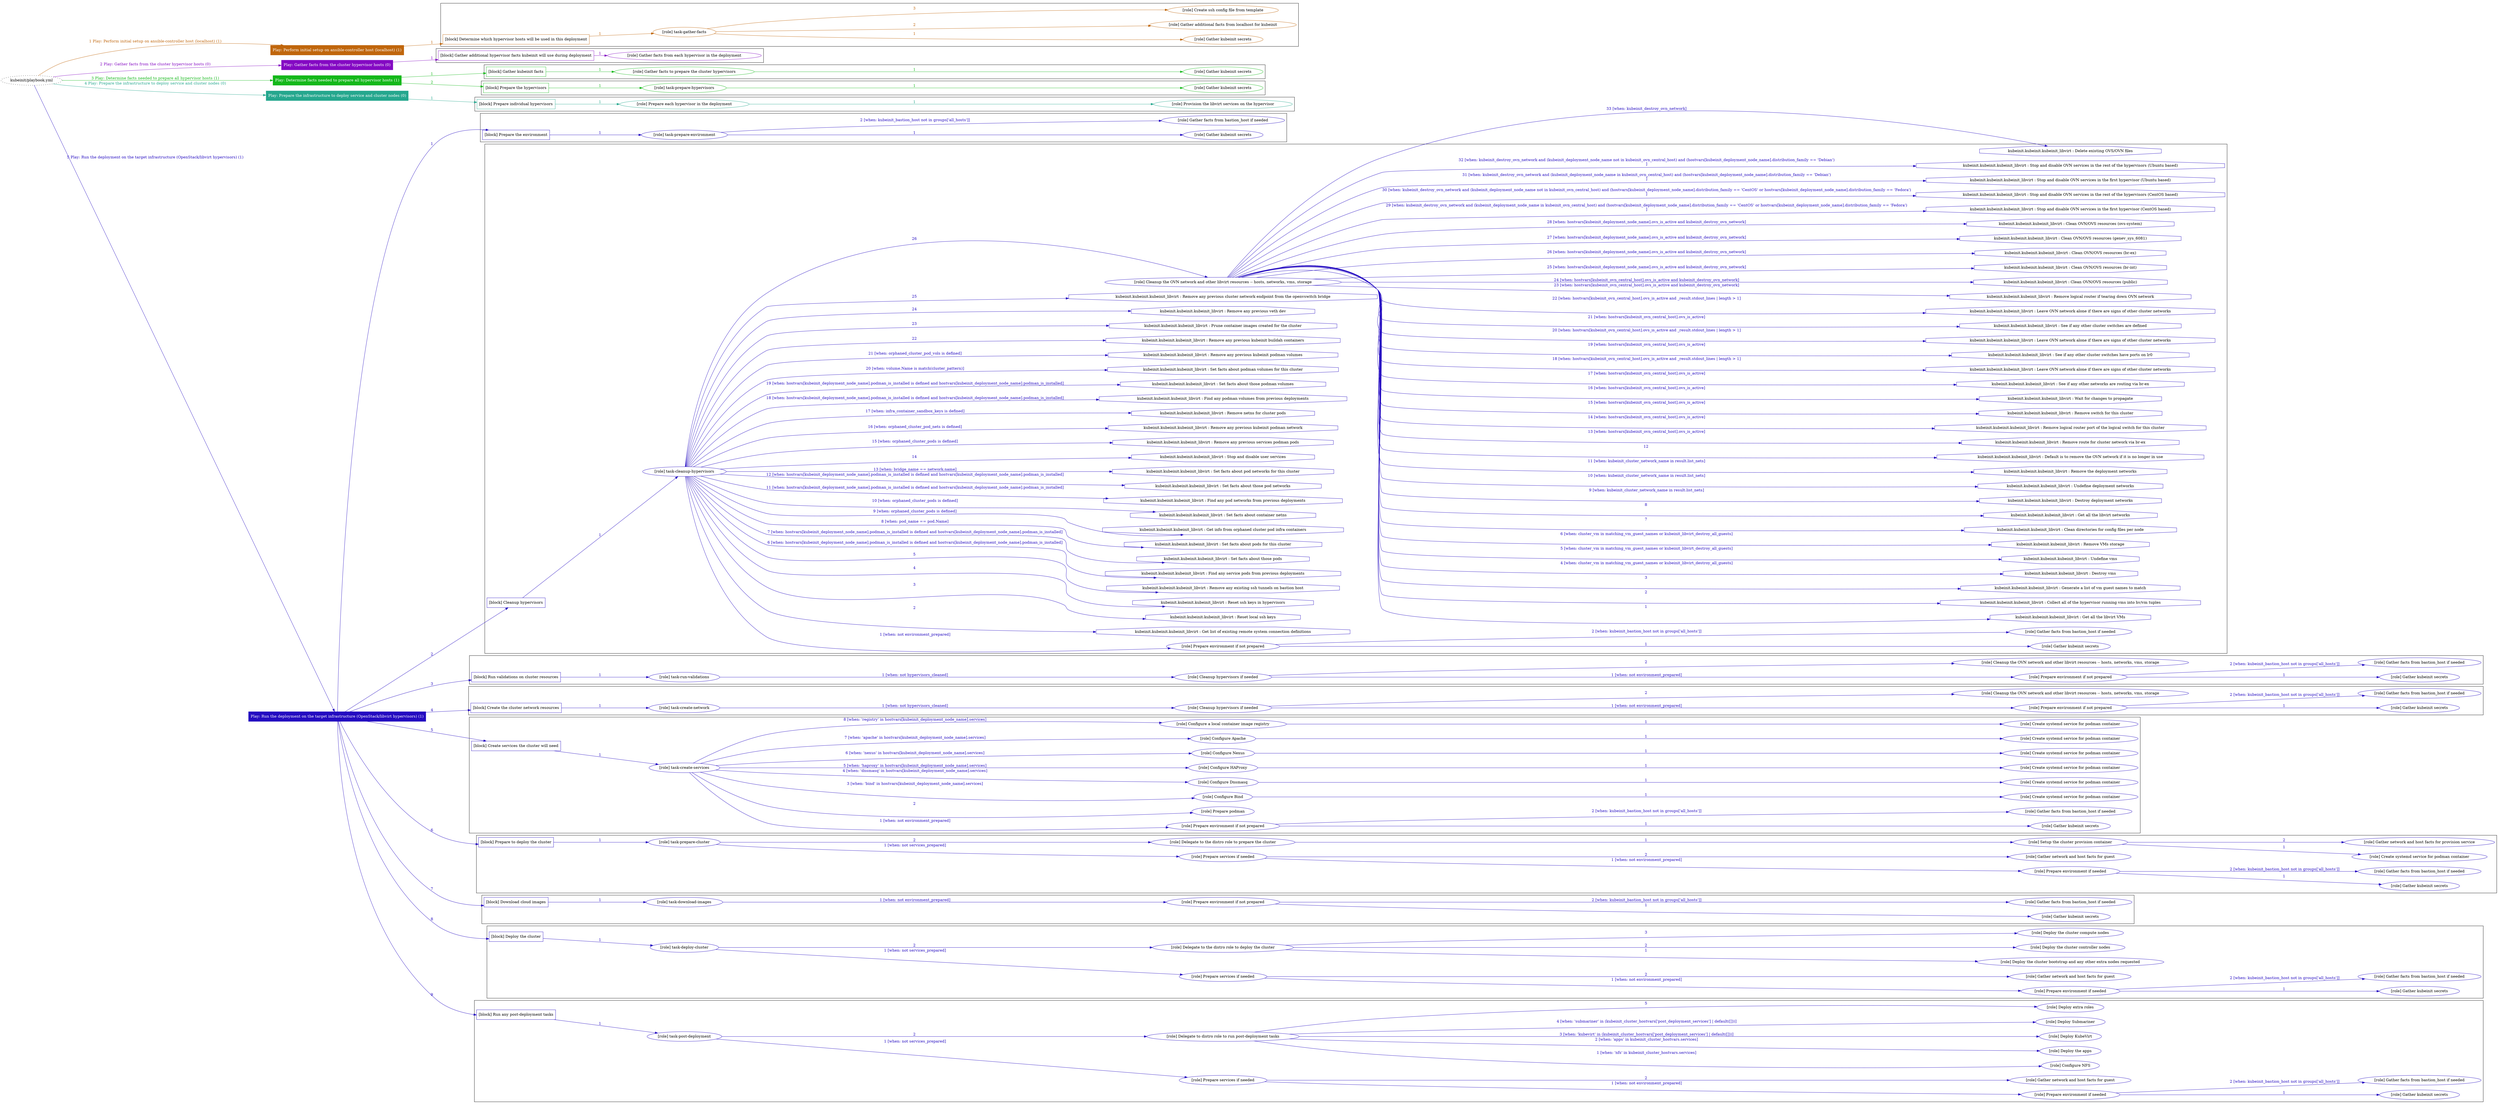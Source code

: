digraph {
	graph [concentrate=true ordering=in rankdir=LR ratio=fill]
	edge [esep=5 sep=10]
	"kubeinit/playbook.yml" [URL="/home/runner/work/kubeinit/kubeinit/kubeinit/playbook.yml" id=playbook_8a0b367d style=dotted]
	"kubeinit/playbook.yml" -> play_89b324ca [label="1 Play: Perform initial setup on ansible-controller host (localhost) (1)" color="#c0660c" fontcolor="#c0660c" id=edge_play_89b324ca labeltooltip="1 Play: Perform initial setup on ansible-controller host (localhost) (1)" tooltip="1 Play: Perform initial setup on ansible-controller host (localhost) (1)"]
	subgraph "Play: Perform initial setup on ansible-controller host (localhost) (1)" {
		play_89b324ca [label="Play: Perform initial setup on ansible-controller host (localhost) (1)" URL="/home/runner/work/kubeinit/kubeinit/kubeinit/playbook.yml" color="#c0660c" fontcolor="#ffffff" id=play_89b324ca shape=box style=filled tooltip=localhost]
		play_89b324ca -> block_c6af31ae [label=1 color="#c0660c" fontcolor="#c0660c" id=edge_block_c6af31ae labeltooltip=1 tooltip=1]
		subgraph cluster_block_c6af31ae {
			block_c6af31ae [label="[block] Determine which hypervisor hosts will be used in this deployment" URL="/home/runner/work/kubeinit/kubeinit/kubeinit/playbook.yml" color="#c0660c" id=block_c6af31ae labeltooltip="Determine which hypervisor hosts will be used in this deployment" shape=box tooltip="Determine which hypervisor hosts will be used in this deployment"]
			block_c6af31ae -> role_819d5170 [label="1 " color="#c0660c" fontcolor="#c0660c" id=edge_role_819d5170 labeltooltip="1 " tooltip="1 "]
			subgraph "task-gather-facts" {
				role_819d5170 [label="[role] task-gather-facts" URL="/home/runner/work/kubeinit/kubeinit/kubeinit/playbook.yml" color="#c0660c" id=role_819d5170 tooltip="task-gather-facts"]
				role_819d5170 -> role_aa42c1bb [label="1 " color="#c0660c" fontcolor="#c0660c" id=edge_role_aa42c1bb labeltooltip="1 " tooltip="1 "]
				subgraph "Gather kubeinit secrets" {
					role_aa42c1bb [label="[role] Gather kubeinit secrets" URL="/home/runner/.ansible/collections/ansible_collections/kubeinit/kubeinit/roles/kubeinit_prepare/tasks/build_hypervisors_group.yml" color="#c0660c" id=role_aa42c1bb tooltip="Gather kubeinit secrets"]
				}
				role_819d5170 -> role_b875a232 [label="2 " color="#c0660c" fontcolor="#c0660c" id=edge_role_b875a232 labeltooltip="2 " tooltip="2 "]
				subgraph "Gather additional facts from localhost for kubeinit" {
					role_b875a232 [label="[role] Gather additional facts from localhost for kubeinit" URL="/home/runner/.ansible/collections/ansible_collections/kubeinit/kubeinit/roles/kubeinit_prepare/tasks/build_hypervisors_group.yml" color="#c0660c" id=role_b875a232 tooltip="Gather additional facts from localhost for kubeinit"]
				}
				role_819d5170 -> role_c8284ca2 [label="3 " color="#c0660c" fontcolor="#c0660c" id=edge_role_c8284ca2 labeltooltip="3 " tooltip="3 "]
				subgraph "Create ssh config file from template" {
					role_c8284ca2 [label="[role] Create ssh config file from template" URL="/home/runner/.ansible/collections/ansible_collections/kubeinit/kubeinit/roles/kubeinit_prepare/tasks/build_hypervisors_group.yml" color="#c0660c" id=role_c8284ca2 tooltip="Create ssh config file from template"]
				}
			}
		}
	}
	"kubeinit/playbook.yml" -> play_a1f73ba1 [label="2 Play: Gather facts from the cluster hypervisor hosts (0)" color="#8409c3" fontcolor="#8409c3" id=edge_play_a1f73ba1 labeltooltip="2 Play: Gather facts from the cluster hypervisor hosts (0)" tooltip="2 Play: Gather facts from the cluster hypervisor hosts (0)"]
	subgraph "Play: Gather facts from the cluster hypervisor hosts (0)" {
		play_a1f73ba1 [label="Play: Gather facts from the cluster hypervisor hosts (0)" URL="/home/runner/work/kubeinit/kubeinit/kubeinit/playbook.yml" color="#8409c3" fontcolor="#ffffff" id=play_a1f73ba1 shape=box style=filled tooltip="Play: Gather facts from the cluster hypervisor hosts (0)"]
		play_a1f73ba1 -> block_3ff4f324 [label=1 color="#8409c3" fontcolor="#8409c3" id=edge_block_3ff4f324 labeltooltip=1 tooltip=1]
		subgraph cluster_block_3ff4f324 {
			block_3ff4f324 [label="[block] Gather additional hypervisor facts kubeinit will use during deployment" URL="/home/runner/work/kubeinit/kubeinit/kubeinit/playbook.yml" color="#8409c3" id=block_3ff4f324 labeltooltip="Gather additional hypervisor facts kubeinit will use during deployment" shape=box tooltip="Gather additional hypervisor facts kubeinit will use during deployment"]
			block_3ff4f324 -> role_8962adaa [label="1 " color="#8409c3" fontcolor="#8409c3" id=edge_role_8962adaa labeltooltip="1 " tooltip="1 "]
			subgraph "Gather facts from each hypervisor in the deployment" {
				role_8962adaa [label="[role] Gather facts from each hypervisor in the deployment" URL="/home/runner/work/kubeinit/kubeinit/kubeinit/playbook.yml" color="#8409c3" id=role_8962adaa tooltip="Gather facts from each hypervisor in the deployment"]
			}
		}
	}
	"kubeinit/playbook.yml" -> play_43a0fc3e [label="3 Play: Determine facts needed to prepare all hypervisor hosts (1)" color="#14b81a" fontcolor="#14b81a" id=edge_play_43a0fc3e labeltooltip="3 Play: Determine facts needed to prepare all hypervisor hosts (1)" tooltip="3 Play: Determine facts needed to prepare all hypervisor hosts (1)"]
	subgraph "Play: Determine facts needed to prepare all hypervisor hosts (1)" {
		play_43a0fc3e [label="Play: Determine facts needed to prepare all hypervisor hosts (1)" URL="/home/runner/work/kubeinit/kubeinit/kubeinit/playbook.yml" color="#14b81a" fontcolor="#ffffff" id=play_43a0fc3e shape=box style=filled tooltip=localhost]
		play_43a0fc3e -> block_1acdd346 [label=1 color="#14b81a" fontcolor="#14b81a" id=edge_block_1acdd346 labeltooltip=1 tooltip=1]
		subgraph cluster_block_1acdd346 {
			block_1acdd346 [label="[block] Gather kubeinit facts" URL="/home/runner/work/kubeinit/kubeinit/kubeinit/playbook.yml" color="#14b81a" id=block_1acdd346 labeltooltip="Gather kubeinit facts" shape=box tooltip="Gather kubeinit facts"]
			block_1acdd346 -> role_2f8fd5ce [label="1 " color="#14b81a" fontcolor="#14b81a" id=edge_role_2f8fd5ce labeltooltip="1 " tooltip="1 "]
			subgraph "Gather facts to prepare the cluster hypervisors" {
				role_2f8fd5ce [label="[role] Gather facts to prepare the cluster hypervisors" URL="/home/runner/work/kubeinit/kubeinit/kubeinit/playbook.yml" color="#14b81a" id=role_2f8fd5ce tooltip="Gather facts to prepare the cluster hypervisors"]
				role_2f8fd5ce -> role_b607d7e6 [label="1 " color="#14b81a" fontcolor="#14b81a" id=edge_role_b607d7e6 labeltooltip="1 " tooltip="1 "]
				subgraph "Gather kubeinit secrets" {
					role_b607d7e6 [label="[role] Gather kubeinit secrets" URL="/home/runner/.ansible/collections/ansible_collections/kubeinit/kubeinit/roles/kubeinit_prepare/tasks/gather_kubeinit_facts.yml" color="#14b81a" id=role_b607d7e6 tooltip="Gather kubeinit secrets"]
				}
			}
		}
		play_43a0fc3e -> block_8669ac0e [label=2 color="#14b81a" fontcolor="#14b81a" id=edge_block_8669ac0e labeltooltip=2 tooltip=2]
		subgraph cluster_block_8669ac0e {
			block_8669ac0e [label="[block] Prepare the hypervisors" URL="/home/runner/work/kubeinit/kubeinit/kubeinit/playbook.yml" color="#14b81a" id=block_8669ac0e labeltooltip="Prepare the hypervisors" shape=box tooltip="Prepare the hypervisors"]
			block_8669ac0e -> role_a3af4bd2 [label="1 " color="#14b81a" fontcolor="#14b81a" id=edge_role_a3af4bd2 labeltooltip="1 " tooltip="1 "]
			subgraph "task-prepare-hypervisors" {
				role_a3af4bd2 [label="[role] task-prepare-hypervisors" URL="/home/runner/work/kubeinit/kubeinit/kubeinit/playbook.yml" color="#14b81a" id=role_a3af4bd2 tooltip="task-prepare-hypervisors"]
				role_a3af4bd2 -> role_9bd9a02a [label="1 " color="#14b81a" fontcolor="#14b81a" id=edge_role_9bd9a02a labeltooltip="1 " tooltip="1 "]
				subgraph "Gather kubeinit secrets" {
					role_9bd9a02a [label="[role] Gather kubeinit secrets" URL="/home/runner/.ansible/collections/ansible_collections/kubeinit/kubeinit/roles/kubeinit_prepare/tasks/gather_kubeinit_facts.yml" color="#14b81a" id=role_9bd9a02a tooltip="Gather kubeinit secrets"]
				}
			}
		}
	}
	"kubeinit/playbook.yml" -> play_1933455f [label="4 Play: Prepare the infrastructure to deploy service and cluster nodes (0)" color="#25a78e" fontcolor="#25a78e" id=edge_play_1933455f labeltooltip="4 Play: Prepare the infrastructure to deploy service and cluster nodes (0)" tooltip="4 Play: Prepare the infrastructure to deploy service and cluster nodes (0)"]
	subgraph "Play: Prepare the infrastructure to deploy service and cluster nodes (0)" {
		play_1933455f [label="Play: Prepare the infrastructure to deploy service and cluster nodes (0)" URL="/home/runner/work/kubeinit/kubeinit/kubeinit/playbook.yml" color="#25a78e" fontcolor="#ffffff" id=play_1933455f shape=box style=filled tooltip="Play: Prepare the infrastructure to deploy service and cluster nodes (0)"]
		play_1933455f -> block_8ca92d3a [label=1 color="#25a78e" fontcolor="#25a78e" id=edge_block_8ca92d3a labeltooltip=1 tooltip=1]
		subgraph cluster_block_8ca92d3a {
			block_8ca92d3a [label="[block] Prepare individual hypervisors" URL="/home/runner/work/kubeinit/kubeinit/kubeinit/playbook.yml" color="#25a78e" id=block_8ca92d3a labeltooltip="Prepare individual hypervisors" shape=box tooltip="Prepare individual hypervisors"]
			block_8ca92d3a -> role_1f39e0f1 [label="1 " color="#25a78e" fontcolor="#25a78e" id=edge_role_1f39e0f1 labeltooltip="1 " tooltip="1 "]
			subgraph "Prepare each hypervisor in the deployment" {
				role_1f39e0f1 [label="[role] Prepare each hypervisor in the deployment" URL="/home/runner/work/kubeinit/kubeinit/kubeinit/playbook.yml" color="#25a78e" id=role_1f39e0f1 tooltip="Prepare each hypervisor in the deployment"]
				role_1f39e0f1 -> role_74c59c4f [label="1 " color="#25a78e" fontcolor="#25a78e" id=edge_role_74c59c4f labeltooltip="1 " tooltip="1 "]
				subgraph "Provision the libvirt services on the hypervisor" {
					role_74c59c4f [label="[role] Provision the libvirt services on the hypervisor" URL="/home/runner/.ansible/collections/ansible_collections/kubeinit/kubeinit/roles/kubeinit_prepare/tasks/prepare_hypervisor.yml" color="#25a78e" id=role_74c59c4f tooltip="Provision the libvirt services on the hypervisor"]
				}
			}
		}
	}
	"kubeinit/playbook.yml" -> play_b83604f2 [label="5 Play: Run the deployment on the target infrastructure (OpenStack/libvirt hypervisors) (1)" color="#240bc1" fontcolor="#240bc1" id=edge_play_b83604f2 labeltooltip="5 Play: Run the deployment on the target infrastructure (OpenStack/libvirt hypervisors) (1)" tooltip="5 Play: Run the deployment on the target infrastructure (OpenStack/libvirt hypervisors) (1)"]
	subgraph "Play: Run the deployment on the target infrastructure (OpenStack/libvirt hypervisors) (1)" {
		play_b83604f2 [label="Play: Run the deployment on the target infrastructure (OpenStack/libvirt hypervisors) (1)" URL="/home/runner/work/kubeinit/kubeinit/kubeinit/playbook.yml" color="#240bc1" fontcolor="#ffffff" id=play_b83604f2 shape=box style=filled tooltip=localhost]
		play_b83604f2 -> block_bff70494 [label=1 color="#240bc1" fontcolor="#240bc1" id=edge_block_bff70494 labeltooltip=1 tooltip=1]
		subgraph cluster_block_bff70494 {
			block_bff70494 [label="[block] Prepare the environment" URL="/home/runner/work/kubeinit/kubeinit/kubeinit/playbook.yml" color="#240bc1" id=block_bff70494 labeltooltip="Prepare the environment" shape=box tooltip="Prepare the environment"]
			block_bff70494 -> role_f68cc46d [label="1 " color="#240bc1" fontcolor="#240bc1" id=edge_role_f68cc46d labeltooltip="1 " tooltip="1 "]
			subgraph "task-prepare-environment" {
				role_f68cc46d [label="[role] task-prepare-environment" URL="/home/runner/work/kubeinit/kubeinit/kubeinit/playbook.yml" color="#240bc1" id=role_f68cc46d tooltip="task-prepare-environment"]
				role_f68cc46d -> role_5f7f378a [label="1 " color="#240bc1" fontcolor="#240bc1" id=edge_role_5f7f378a labeltooltip="1 " tooltip="1 "]
				subgraph "Gather kubeinit secrets" {
					role_5f7f378a [label="[role] Gather kubeinit secrets" URL="/home/runner/.ansible/collections/ansible_collections/kubeinit/kubeinit/roles/kubeinit_prepare/tasks/gather_kubeinit_facts.yml" color="#240bc1" id=role_5f7f378a tooltip="Gather kubeinit secrets"]
				}
				role_f68cc46d -> role_5b1077b2 [label="2 [when: kubeinit_bastion_host not in groups['all_hosts']]" color="#240bc1" fontcolor="#240bc1" id=edge_role_5b1077b2 labeltooltip="2 [when: kubeinit_bastion_host not in groups['all_hosts']]" tooltip="2 [when: kubeinit_bastion_host not in groups['all_hosts']]"]
				subgraph "Gather facts from bastion_host if needed" {
					role_5b1077b2 [label="[role] Gather facts from bastion_host if needed" URL="/home/runner/.ansible/collections/ansible_collections/kubeinit/kubeinit/roles/kubeinit_prepare/tasks/main.yml" color="#240bc1" id=role_5b1077b2 tooltip="Gather facts from bastion_host if needed"]
				}
			}
		}
		play_b83604f2 -> block_5b7bd3ef [label=2 color="#240bc1" fontcolor="#240bc1" id=edge_block_5b7bd3ef labeltooltip=2 tooltip=2]
		subgraph cluster_block_5b7bd3ef {
			block_5b7bd3ef [label="[block] Cleanup hypervisors" URL="/home/runner/work/kubeinit/kubeinit/kubeinit/playbook.yml" color="#240bc1" id=block_5b7bd3ef labeltooltip="Cleanup hypervisors" shape=box tooltip="Cleanup hypervisors"]
			block_5b7bd3ef -> role_4a7275c8 [label="1 " color="#240bc1" fontcolor="#240bc1" id=edge_role_4a7275c8 labeltooltip="1 " tooltip="1 "]
			subgraph "task-cleanup-hypervisors" {
				role_4a7275c8 [label="[role] task-cleanup-hypervisors" URL="/home/runner/work/kubeinit/kubeinit/kubeinit/playbook.yml" color="#240bc1" id=role_4a7275c8 tooltip="task-cleanup-hypervisors"]
				role_4a7275c8 -> role_62f39f51 [label="1 [when: not environment_prepared]" color="#240bc1" fontcolor="#240bc1" id=edge_role_62f39f51 labeltooltip="1 [when: not environment_prepared]" tooltip="1 [when: not environment_prepared]"]
				subgraph "Prepare environment if not prepared" {
					role_62f39f51 [label="[role] Prepare environment if not prepared" URL="/home/runner/.ansible/collections/ansible_collections/kubeinit/kubeinit/roles/kubeinit_libvirt/tasks/cleanup_hypervisors.yml" color="#240bc1" id=role_62f39f51 tooltip="Prepare environment if not prepared"]
					role_62f39f51 -> role_917f5c19 [label="1 " color="#240bc1" fontcolor="#240bc1" id=edge_role_917f5c19 labeltooltip="1 " tooltip="1 "]
					subgraph "Gather kubeinit secrets" {
						role_917f5c19 [label="[role] Gather kubeinit secrets" URL="/home/runner/.ansible/collections/ansible_collections/kubeinit/kubeinit/roles/kubeinit_prepare/tasks/gather_kubeinit_facts.yml" color="#240bc1" id=role_917f5c19 tooltip="Gather kubeinit secrets"]
					}
					role_62f39f51 -> role_a80c6f2a [label="2 [when: kubeinit_bastion_host not in groups['all_hosts']]" color="#240bc1" fontcolor="#240bc1" id=edge_role_a80c6f2a labeltooltip="2 [when: kubeinit_bastion_host not in groups['all_hosts']]" tooltip="2 [when: kubeinit_bastion_host not in groups['all_hosts']]"]
					subgraph "Gather facts from bastion_host if needed" {
						role_a80c6f2a [label="[role] Gather facts from bastion_host if needed" URL="/home/runner/.ansible/collections/ansible_collections/kubeinit/kubeinit/roles/kubeinit_prepare/tasks/main.yml" color="#240bc1" id=role_a80c6f2a tooltip="Gather facts from bastion_host if needed"]
					}
				}
				task_9ffcc13a [label="kubeinit.kubeinit.kubeinit_libvirt : Get list of existing remote system connection definitions" URL="/home/runner/.ansible/collections/ansible_collections/kubeinit/kubeinit/roles/kubeinit_libvirt/tasks/cleanup_hypervisors.yml" color="#240bc1" id=task_9ffcc13a shape=octagon tooltip="kubeinit.kubeinit.kubeinit_libvirt : Get list of existing remote system connection definitions"]
				role_4a7275c8 -> task_9ffcc13a [label="2 " color="#240bc1" fontcolor="#240bc1" id=edge_task_9ffcc13a labeltooltip="2 " tooltip="2 "]
				task_0288756f [label="kubeinit.kubeinit.kubeinit_libvirt : Reset local ssh keys" URL="/home/runner/.ansible/collections/ansible_collections/kubeinit/kubeinit/roles/kubeinit_libvirt/tasks/cleanup_hypervisors.yml" color="#240bc1" id=task_0288756f shape=octagon tooltip="kubeinit.kubeinit.kubeinit_libvirt : Reset local ssh keys"]
				role_4a7275c8 -> task_0288756f [label="3 " color="#240bc1" fontcolor="#240bc1" id=edge_task_0288756f labeltooltip="3 " tooltip="3 "]
				task_5057eaee [label="kubeinit.kubeinit.kubeinit_libvirt : Reset ssh keys in hypervisors" URL="/home/runner/.ansible/collections/ansible_collections/kubeinit/kubeinit/roles/kubeinit_libvirt/tasks/cleanup_hypervisors.yml" color="#240bc1" id=task_5057eaee shape=octagon tooltip="kubeinit.kubeinit.kubeinit_libvirt : Reset ssh keys in hypervisors"]
				role_4a7275c8 -> task_5057eaee [label="4 " color="#240bc1" fontcolor="#240bc1" id=edge_task_5057eaee labeltooltip="4 " tooltip="4 "]
				task_b207bd0a [label="kubeinit.kubeinit.kubeinit_libvirt : Remove any existing ssh tunnels on bastion host" URL="/home/runner/.ansible/collections/ansible_collections/kubeinit/kubeinit/roles/kubeinit_libvirt/tasks/cleanup_hypervisors.yml" color="#240bc1" id=task_b207bd0a shape=octagon tooltip="kubeinit.kubeinit.kubeinit_libvirt : Remove any existing ssh tunnels on bastion host"]
				role_4a7275c8 -> task_b207bd0a [label="5 " color="#240bc1" fontcolor="#240bc1" id=edge_task_b207bd0a labeltooltip="5 " tooltip="5 "]
				task_3b932573 [label="kubeinit.kubeinit.kubeinit_libvirt : Find any service pods from previous deployments" URL="/home/runner/.ansible/collections/ansible_collections/kubeinit/kubeinit/roles/kubeinit_libvirt/tasks/cleanup_hypervisors.yml" color="#240bc1" id=task_3b932573 shape=octagon tooltip="kubeinit.kubeinit.kubeinit_libvirt : Find any service pods from previous deployments"]
				role_4a7275c8 -> task_3b932573 [label="6 [when: hostvars[kubeinit_deployment_node_name].podman_is_installed is defined and hostvars[kubeinit_deployment_node_name].podman_is_installed]" color="#240bc1" fontcolor="#240bc1" id=edge_task_3b932573 labeltooltip="6 [when: hostvars[kubeinit_deployment_node_name].podman_is_installed is defined and hostvars[kubeinit_deployment_node_name].podman_is_installed]" tooltip="6 [when: hostvars[kubeinit_deployment_node_name].podman_is_installed is defined and hostvars[kubeinit_deployment_node_name].podman_is_installed]"]
				task_c3bd89e5 [label="kubeinit.kubeinit.kubeinit_libvirt : Set facts about those pods" URL="/home/runner/.ansible/collections/ansible_collections/kubeinit/kubeinit/roles/kubeinit_libvirt/tasks/cleanup_hypervisors.yml" color="#240bc1" id=task_c3bd89e5 shape=octagon tooltip="kubeinit.kubeinit.kubeinit_libvirt : Set facts about those pods"]
				role_4a7275c8 -> task_c3bd89e5 [label="7 [when: hostvars[kubeinit_deployment_node_name].podman_is_installed is defined and hostvars[kubeinit_deployment_node_name].podman_is_installed]" color="#240bc1" fontcolor="#240bc1" id=edge_task_c3bd89e5 labeltooltip="7 [when: hostvars[kubeinit_deployment_node_name].podman_is_installed is defined and hostvars[kubeinit_deployment_node_name].podman_is_installed]" tooltip="7 [when: hostvars[kubeinit_deployment_node_name].podman_is_installed is defined and hostvars[kubeinit_deployment_node_name].podman_is_installed]"]
				task_3fd059ec [label="kubeinit.kubeinit.kubeinit_libvirt : Set facts about pods for this cluster" URL="/home/runner/.ansible/collections/ansible_collections/kubeinit/kubeinit/roles/kubeinit_libvirt/tasks/cleanup_hypervisors.yml" color="#240bc1" id=task_3fd059ec shape=octagon tooltip="kubeinit.kubeinit.kubeinit_libvirt : Set facts about pods for this cluster"]
				role_4a7275c8 -> task_3fd059ec [label="8 [when: pod_name == pod.Name]" color="#240bc1" fontcolor="#240bc1" id=edge_task_3fd059ec labeltooltip="8 [when: pod_name == pod.Name]" tooltip="8 [when: pod_name == pod.Name]"]
				task_c0bea652 [label="kubeinit.kubeinit.kubeinit_libvirt : Get info from orphaned cluster pod infra containers" URL="/home/runner/.ansible/collections/ansible_collections/kubeinit/kubeinit/roles/kubeinit_libvirt/tasks/cleanup_hypervisors.yml" color="#240bc1" id=task_c0bea652 shape=octagon tooltip="kubeinit.kubeinit.kubeinit_libvirt : Get info from orphaned cluster pod infra containers"]
				role_4a7275c8 -> task_c0bea652 [label="9 [when: orphaned_cluster_pods is defined]" color="#240bc1" fontcolor="#240bc1" id=edge_task_c0bea652 labeltooltip="9 [when: orphaned_cluster_pods is defined]" tooltip="9 [when: orphaned_cluster_pods is defined]"]
				task_5bf59ca3 [label="kubeinit.kubeinit.kubeinit_libvirt : Set facts about container netns" URL="/home/runner/.ansible/collections/ansible_collections/kubeinit/kubeinit/roles/kubeinit_libvirt/tasks/cleanup_hypervisors.yml" color="#240bc1" id=task_5bf59ca3 shape=octagon tooltip="kubeinit.kubeinit.kubeinit_libvirt : Set facts about container netns"]
				role_4a7275c8 -> task_5bf59ca3 [label="10 [when: orphaned_cluster_pods is defined]" color="#240bc1" fontcolor="#240bc1" id=edge_task_5bf59ca3 labeltooltip="10 [when: orphaned_cluster_pods is defined]" tooltip="10 [when: orphaned_cluster_pods is defined]"]
				task_8d07e480 [label="kubeinit.kubeinit.kubeinit_libvirt : Find any pod networks from previous deployments" URL="/home/runner/.ansible/collections/ansible_collections/kubeinit/kubeinit/roles/kubeinit_libvirt/tasks/cleanup_hypervisors.yml" color="#240bc1" id=task_8d07e480 shape=octagon tooltip="kubeinit.kubeinit.kubeinit_libvirt : Find any pod networks from previous deployments"]
				role_4a7275c8 -> task_8d07e480 [label="11 [when: hostvars[kubeinit_deployment_node_name].podman_is_installed is defined and hostvars[kubeinit_deployment_node_name].podman_is_installed]" color="#240bc1" fontcolor="#240bc1" id=edge_task_8d07e480 labeltooltip="11 [when: hostvars[kubeinit_deployment_node_name].podman_is_installed is defined and hostvars[kubeinit_deployment_node_name].podman_is_installed]" tooltip="11 [when: hostvars[kubeinit_deployment_node_name].podman_is_installed is defined and hostvars[kubeinit_deployment_node_name].podman_is_installed]"]
				task_6b7709b6 [label="kubeinit.kubeinit.kubeinit_libvirt : Set facts about those pod networks" URL="/home/runner/.ansible/collections/ansible_collections/kubeinit/kubeinit/roles/kubeinit_libvirt/tasks/cleanup_hypervisors.yml" color="#240bc1" id=task_6b7709b6 shape=octagon tooltip="kubeinit.kubeinit.kubeinit_libvirt : Set facts about those pod networks"]
				role_4a7275c8 -> task_6b7709b6 [label="12 [when: hostvars[kubeinit_deployment_node_name].podman_is_installed is defined and hostvars[kubeinit_deployment_node_name].podman_is_installed]" color="#240bc1" fontcolor="#240bc1" id=edge_task_6b7709b6 labeltooltip="12 [when: hostvars[kubeinit_deployment_node_name].podman_is_installed is defined and hostvars[kubeinit_deployment_node_name].podman_is_installed]" tooltip="12 [when: hostvars[kubeinit_deployment_node_name].podman_is_installed is defined and hostvars[kubeinit_deployment_node_name].podman_is_installed]"]
				task_f3269b20 [label="kubeinit.kubeinit.kubeinit_libvirt : Set facts about pod networks for this cluster" URL="/home/runner/.ansible/collections/ansible_collections/kubeinit/kubeinit/roles/kubeinit_libvirt/tasks/cleanup_hypervisors.yml" color="#240bc1" id=task_f3269b20 shape=octagon tooltip="kubeinit.kubeinit.kubeinit_libvirt : Set facts about pod networks for this cluster"]
				role_4a7275c8 -> task_f3269b20 [label="13 [when: bridge_name == network.name]" color="#240bc1" fontcolor="#240bc1" id=edge_task_f3269b20 labeltooltip="13 [when: bridge_name == network.name]" tooltip="13 [when: bridge_name == network.name]"]
				task_98d302fd [label="kubeinit.kubeinit.kubeinit_libvirt : Stop and disable user services" URL="/home/runner/.ansible/collections/ansible_collections/kubeinit/kubeinit/roles/kubeinit_libvirt/tasks/cleanup_hypervisors.yml" color="#240bc1" id=task_98d302fd shape=octagon tooltip="kubeinit.kubeinit.kubeinit_libvirt : Stop and disable user services"]
				role_4a7275c8 -> task_98d302fd [label="14 " color="#240bc1" fontcolor="#240bc1" id=edge_task_98d302fd labeltooltip="14 " tooltip="14 "]
				task_f33086eb [label="kubeinit.kubeinit.kubeinit_libvirt : Remove any previous services podman pods" URL="/home/runner/.ansible/collections/ansible_collections/kubeinit/kubeinit/roles/kubeinit_libvirt/tasks/cleanup_hypervisors.yml" color="#240bc1" id=task_f33086eb shape=octagon tooltip="kubeinit.kubeinit.kubeinit_libvirt : Remove any previous services podman pods"]
				role_4a7275c8 -> task_f33086eb [label="15 [when: orphaned_cluster_pods is defined]" color="#240bc1" fontcolor="#240bc1" id=edge_task_f33086eb labeltooltip="15 [when: orphaned_cluster_pods is defined]" tooltip="15 [when: orphaned_cluster_pods is defined]"]
				task_5315f97b [label="kubeinit.kubeinit.kubeinit_libvirt : Remove any previous kubeinit podman network" URL="/home/runner/.ansible/collections/ansible_collections/kubeinit/kubeinit/roles/kubeinit_libvirt/tasks/cleanup_hypervisors.yml" color="#240bc1" id=task_5315f97b shape=octagon tooltip="kubeinit.kubeinit.kubeinit_libvirt : Remove any previous kubeinit podman network"]
				role_4a7275c8 -> task_5315f97b [label="16 [when: orphaned_cluster_pod_nets is defined]" color="#240bc1" fontcolor="#240bc1" id=edge_task_5315f97b labeltooltip="16 [when: orphaned_cluster_pod_nets is defined]" tooltip="16 [when: orphaned_cluster_pod_nets is defined]"]
				task_59c4b90b [label="kubeinit.kubeinit.kubeinit_libvirt : Remove netns for cluster pods" URL="/home/runner/.ansible/collections/ansible_collections/kubeinit/kubeinit/roles/kubeinit_libvirt/tasks/cleanup_hypervisors.yml" color="#240bc1" id=task_59c4b90b shape=octagon tooltip="kubeinit.kubeinit.kubeinit_libvirt : Remove netns for cluster pods"]
				role_4a7275c8 -> task_59c4b90b [label="17 [when: infra_container_sandbox_keys is defined]" color="#240bc1" fontcolor="#240bc1" id=edge_task_59c4b90b labeltooltip="17 [when: infra_container_sandbox_keys is defined]" tooltip="17 [when: infra_container_sandbox_keys is defined]"]
				task_8b97b50f [label="kubeinit.kubeinit.kubeinit_libvirt : Find any podman volumes from previous deployments" URL="/home/runner/.ansible/collections/ansible_collections/kubeinit/kubeinit/roles/kubeinit_libvirt/tasks/cleanup_hypervisors.yml" color="#240bc1" id=task_8b97b50f shape=octagon tooltip="kubeinit.kubeinit.kubeinit_libvirt : Find any podman volumes from previous deployments"]
				role_4a7275c8 -> task_8b97b50f [label="18 [when: hostvars[kubeinit_deployment_node_name].podman_is_installed is defined and hostvars[kubeinit_deployment_node_name].podman_is_installed]" color="#240bc1" fontcolor="#240bc1" id=edge_task_8b97b50f labeltooltip="18 [when: hostvars[kubeinit_deployment_node_name].podman_is_installed is defined and hostvars[kubeinit_deployment_node_name].podman_is_installed]" tooltip="18 [when: hostvars[kubeinit_deployment_node_name].podman_is_installed is defined and hostvars[kubeinit_deployment_node_name].podman_is_installed]"]
				task_203c80f8 [label="kubeinit.kubeinit.kubeinit_libvirt : Set facts about those podman volumes" URL="/home/runner/.ansible/collections/ansible_collections/kubeinit/kubeinit/roles/kubeinit_libvirt/tasks/cleanup_hypervisors.yml" color="#240bc1" id=task_203c80f8 shape=octagon tooltip="kubeinit.kubeinit.kubeinit_libvirt : Set facts about those podman volumes"]
				role_4a7275c8 -> task_203c80f8 [label="19 [when: hostvars[kubeinit_deployment_node_name].podman_is_installed is defined and hostvars[kubeinit_deployment_node_name].podman_is_installed]" color="#240bc1" fontcolor="#240bc1" id=edge_task_203c80f8 labeltooltip="19 [when: hostvars[kubeinit_deployment_node_name].podman_is_installed is defined and hostvars[kubeinit_deployment_node_name].podman_is_installed]" tooltip="19 [when: hostvars[kubeinit_deployment_node_name].podman_is_installed is defined and hostvars[kubeinit_deployment_node_name].podman_is_installed]"]
				task_d6547f6d [label="kubeinit.kubeinit.kubeinit_libvirt : Set facts about podman volumes for this cluster" URL="/home/runner/.ansible/collections/ansible_collections/kubeinit/kubeinit/roles/kubeinit_libvirt/tasks/cleanup_hypervisors.yml" color="#240bc1" id=task_d6547f6d shape=octagon tooltip="kubeinit.kubeinit.kubeinit_libvirt : Set facts about podman volumes for this cluster"]
				role_4a7275c8 -> task_d6547f6d [label="20 [when: volume.Name is match(cluster_pattern)]" color="#240bc1" fontcolor="#240bc1" id=edge_task_d6547f6d labeltooltip="20 [when: volume.Name is match(cluster_pattern)]" tooltip="20 [when: volume.Name is match(cluster_pattern)]"]
				task_ac274003 [label="kubeinit.kubeinit.kubeinit_libvirt : Remove any previous kubeinit podman volumes" URL="/home/runner/.ansible/collections/ansible_collections/kubeinit/kubeinit/roles/kubeinit_libvirt/tasks/cleanup_hypervisors.yml" color="#240bc1" id=task_ac274003 shape=octagon tooltip="kubeinit.kubeinit.kubeinit_libvirt : Remove any previous kubeinit podman volumes"]
				role_4a7275c8 -> task_ac274003 [label="21 [when: orphaned_cluster_pod_vols is defined]" color="#240bc1" fontcolor="#240bc1" id=edge_task_ac274003 labeltooltip="21 [when: orphaned_cluster_pod_vols is defined]" tooltip="21 [when: orphaned_cluster_pod_vols is defined]"]
				task_d2263c6d [label="kubeinit.kubeinit.kubeinit_libvirt : Remove any previous kubeinit buildah containers" URL="/home/runner/.ansible/collections/ansible_collections/kubeinit/kubeinit/roles/kubeinit_libvirt/tasks/cleanup_hypervisors.yml" color="#240bc1" id=task_d2263c6d shape=octagon tooltip="kubeinit.kubeinit.kubeinit_libvirt : Remove any previous kubeinit buildah containers"]
				role_4a7275c8 -> task_d2263c6d [label="22 " color="#240bc1" fontcolor="#240bc1" id=edge_task_d2263c6d labeltooltip="22 " tooltip="22 "]
				task_e705f8a7 [label="kubeinit.kubeinit.kubeinit_libvirt : Prune container images created for the cluster" URL="/home/runner/.ansible/collections/ansible_collections/kubeinit/kubeinit/roles/kubeinit_libvirt/tasks/cleanup_hypervisors.yml" color="#240bc1" id=task_e705f8a7 shape=octagon tooltip="kubeinit.kubeinit.kubeinit_libvirt : Prune container images created for the cluster"]
				role_4a7275c8 -> task_e705f8a7 [label="23 " color="#240bc1" fontcolor="#240bc1" id=edge_task_e705f8a7 labeltooltip="23 " tooltip="23 "]
				task_dad2ae48 [label="kubeinit.kubeinit.kubeinit_libvirt : Remove any previous veth dev" URL="/home/runner/.ansible/collections/ansible_collections/kubeinit/kubeinit/roles/kubeinit_libvirt/tasks/cleanup_hypervisors.yml" color="#240bc1" id=task_dad2ae48 shape=octagon tooltip="kubeinit.kubeinit.kubeinit_libvirt : Remove any previous veth dev"]
				role_4a7275c8 -> task_dad2ae48 [label="24 " color="#240bc1" fontcolor="#240bc1" id=edge_task_dad2ae48 labeltooltip="24 " tooltip="24 "]
				task_a0f2b433 [label="kubeinit.kubeinit.kubeinit_libvirt : Remove any previous cluster network endpoint from the openvswitch bridge" URL="/home/runner/.ansible/collections/ansible_collections/kubeinit/kubeinit/roles/kubeinit_libvirt/tasks/cleanup_hypervisors.yml" color="#240bc1" id=task_a0f2b433 shape=octagon tooltip="kubeinit.kubeinit.kubeinit_libvirt : Remove any previous cluster network endpoint from the openvswitch bridge"]
				role_4a7275c8 -> task_a0f2b433 [label="25 " color="#240bc1" fontcolor="#240bc1" id=edge_task_a0f2b433 labeltooltip="25 " tooltip="25 "]
				role_4a7275c8 -> role_c01c0b82 [label="26 " color="#240bc1" fontcolor="#240bc1" id=edge_role_c01c0b82 labeltooltip="26 " tooltip="26 "]
				subgraph "Cleanup the OVN network and other libvirt resources -- hosts, networks, vms, storage" {
					role_c01c0b82 [label="[role] Cleanup the OVN network and other libvirt resources -- hosts, networks, vms, storage" URL="/home/runner/.ansible/collections/ansible_collections/kubeinit/kubeinit/roles/kubeinit_libvirt/tasks/cleanup_hypervisors.yml" color="#240bc1" id=role_c01c0b82 tooltip="Cleanup the OVN network and other libvirt resources -- hosts, networks, vms, storage"]
					task_226e4b35 [label="kubeinit.kubeinit.kubeinit_libvirt : Get all the libvirt VMs" URL="/home/runner/.ansible/collections/ansible_collections/kubeinit/kubeinit/roles/kubeinit_libvirt/tasks/cleanup_libvirt.yml" color="#240bc1" id=task_226e4b35 shape=octagon tooltip="kubeinit.kubeinit.kubeinit_libvirt : Get all the libvirt VMs"]
					role_c01c0b82 -> task_226e4b35 [label="1 " color="#240bc1" fontcolor="#240bc1" id=edge_task_226e4b35 labeltooltip="1 " tooltip="1 "]
					task_f3d2df77 [label="kubeinit.kubeinit.kubeinit_libvirt : Collect all of the hypervisor running vms into hv/vm tuples" URL="/home/runner/.ansible/collections/ansible_collections/kubeinit/kubeinit/roles/kubeinit_libvirt/tasks/cleanup_libvirt.yml" color="#240bc1" id=task_f3d2df77 shape=octagon tooltip="kubeinit.kubeinit.kubeinit_libvirt : Collect all of the hypervisor running vms into hv/vm tuples"]
					role_c01c0b82 -> task_f3d2df77 [label="2 " color="#240bc1" fontcolor="#240bc1" id=edge_task_f3d2df77 labeltooltip="2 " tooltip="2 "]
					task_f3ec1b60 [label="kubeinit.kubeinit.kubeinit_libvirt : Generate a list of vm guest names to match" URL="/home/runner/.ansible/collections/ansible_collections/kubeinit/kubeinit/roles/kubeinit_libvirt/tasks/cleanup_libvirt.yml" color="#240bc1" id=task_f3ec1b60 shape=octagon tooltip="kubeinit.kubeinit.kubeinit_libvirt : Generate a list of vm guest names to match"]
					role_c01c0b82 -> task_f3ec1b60 [label="3 " color="#240bc1" fontcolor="#240bc1" id=edge_task_f3ec1b60 labeltooltip="3 " tooltip="3 "]
					task_294cd783 [label="kubeinit.kubeinit.kubeinit_libvirt : Destroy vms" URL="/home/runner/.ansible/collections/ansible_collections/kubeinit/kubeinit/roles/kubeinit_libvirt/tasks/cleanup_libvirt.yml" color="#240bc1" id=task_294cd783 shape=octagon tooltip="kubeinit.kubeinit.kubeinit_libvirt : Destroy vms"]
					role_c01c0b82 -> task_294cd783 [label="4 [when: cluster_vm in matching_vm_guest_names or kubeinit_libvirt_destroy_all_guests]" color="#240bc1" fontcolor="#240bc1" id=edge_task_294cd783 labeltooltip="4 [when: cluster_vm in matching_vm_guest_names or kubeinit_libvirt_destroy_all_guests]" tooltip="4 [when: cluster_vm in matching_vm_guest_names or kubeinit_libvirt_destroy_all_guests]"]
					task_ad77af6b [label="kubeinit.kubeinit.kubeinit_libvirt : Undefine vms" URL="/home/runner/.ansible/collections/ansible_collections/kubeinit/kubeinit/roles/kubeinit_libvirt/tasks/cleanup_libvirt.yml" color="#240bc1" id=task_ad77af6b shape=octagon tooltip="kubeinit.kubeinit.kubeinit_libvirt : Undefine vms"]
					role_c01c0b82 -> task_ad77af6b [label="5 [when: cluster_vm in matching_vm_guest_names or kubeinit_libvirt_destroy_all_guests]" color="#240bc1" fontcolor="#240bc1" id=edge_task_ad77af6b labeltooltip="5 [when: cluster_vm in matching_vm_guest_names or kubeinit_libvirt_destroy_all_guests]" tooltip="5 [when: cluster_vm in matching_vm_guest_names or kubeinit_libvirt_destroy_all_guests]"]
					task_fa05d8fd [label="kubeinit.kubeinit.kubeinit_libvirt : Remove VMs storage" URL="/home/runner/.ansible/collections/ansible_collections/kubeinit/kubeinit/roles/kubeinit_libvirt/tasks/cleanup_libvirt.yml" color="#240bc1" id=task_fa05d8fd shape=octagon tooltip="kubeinit.kubeinit.kubeinit_libvirt : Remove VMs storage"]
					role_c01c0b82 -> task_fa05d8fd [label="6 [when: cluster_vm in matching_vm_guest_names or kubeinit_libvirt_destroy_all_guests]" color="#240bc1" fontcolor="#240bc1" id=edge_task_fa05d8fd labeltooltip="6 [when: cluster_vm in matching_vm_guest_names or kubeinit_libvirt_destroy_all_guests]" tooltip="6 [when: cluster_vm in matching_vm_guest_names or kubeinit_libvirt_destroy_all_guests]"]
					task_e5040985 [label="kubeinit.kubeinit.kubeinit_libvirt : Clean directories for config files per node" URL="/home/runner/.ansible/collections/ansible_collections/kubeinit/kubeinit/roles/kubeinit_libvirt/tasks/cleanup_libvirt.yml" color="#240bc1" id=task_e5040985 shape=octagon tooltip="kubeinit.kubeinit.kubeinit_libvirt : Clean directories for config files per node"]
					role_c01c0b82 -> task_e5040985 [label="7 " color="#240bc1" fontcolor="#240bc1" id=edge_task_e5040985 labeltooltip="7 " tooltip="7 "]
					task_d773c394 [label="kubeinit.kubeinit.kubeinit_libvirt : Get all the libvirt networks" URL="/home/runner/.ansible/collections/ansible_collections/kubeinit/kubeinit/roles/kubeinit_libvirt/tasks/cleanup_libvirt.yml" color="#240bc1" id=task_d773c394 shape=octagon tooltip="kubeinit.kubeinit.kubeinit_libvirt : Get all the libvirt networks"]
					role_c01c0b82 -> task_d773c394 [label="8 " color="#240bc1" fontcolor="#240bc1" id=edge_task_d773c394 labeltooltip="8 " tooltip="8 "]
					task_5a2dd447 [label="kubeinit.kubeinit.kubeinit_libvirt : Destroy deployment networks" URL="/home/runner/.ansible/collections/ansible_collections/kubeinit/kubeinit/roles/kubeinit_libvirt/tasks/cleanup_libvirt.yml" color="#240bc1" id=task_5a2dd447 shape=octagon tooltip="kubeinit.kubeinit.kubeinit_libvirt : Destroy deployment networks"]
					role_c01c0b82 -> task_5a2dd447 [label="9 [when: kubeinit_cluster_network_name in result.list_nets]" color="#240bc1" fontcolor="#240bc1" id=edge_task_5a2dd447 labeltooltip="9 [when: kubeinit_cluster_network_name in result.list_nets]" tooltip="9 [when: kubeinit_cluster_network_name in result.list_nets]"]
					task_7b2d2f15 [label="kubeinit.kubeinit.kubeinit_libvirt : Undefine deployment networks" URL="/home/runner/.ansible/collections/ansible_collections/kubeinit/kubeinit/roles/kubeinit_libvirt/tasks/cleanup_libvirt.yml" color="#240bc1" id=task_7b2d2f15 shape=octagon tooltip="kubeinit.kubeinit.kubeinit_libvirt : Undefine deployment networks"]
					role_c01c0b82 -> task_7b2d2f15 [label="10 [when: kubeinit_cluster_network_name in result.list_nets]" color="#240bc1" fontcolor="#240bc1" id=edge_task_7b2d2f15 labeltooltip="10 [when: kubeinit_cluster_network_name in result.list_nets]" tooltip="10 [when: kubeinit_cluster_network_name in result.list_nets]"]
					task_3e7812ba [label="kubeinit.kubeinit.kubeinit_libvirt : Remove the deployment networks" URL="/home/runner/.ansible/collections/ansible_collections/kubeinit/kubeinit/roles/kubeinit_libvirt/tasks/cleanup_libvirt.yml" color="#240bc1" id=task_3e7812ba shape=octagon tooltip="kubeinit.kubeinit.kubeinit_libvirt : Remove the deployment networks"]
					role_c01c0b82 -> task_3e7812ba [label="11 [when: kubeinit_cluster_network_name in result.list_nets]" color="#240bc1" fontcolor="#240bc1" id=edge_task_3e7812ba labeltooltip="11 [when: kubeinit_cluster_network_name in result.list_nets]" tooltip="11 [when: kubeinit_cluster_network_name in result.list_nets]"]
					task_c08f8089 [label="kubeinit.kubeinit.kubeinit_libvirt : Default is to remove the OVN network if it is no longer in use" URL="/home/runner/.ansible/collections/ansible_collections/kubeinit/kubeinit/roles/kubeinit_libvirt/tasks/cleanup_libvirt.yml" color="#240bc1" id=task_c08f8089 shape=octagon tooltip="kubeinit.kubeinit.kubeinit_libvirt : Default is to remove the OVN network if it is no longer in use"]
					role_c01c0b82 -> task_c08f8089 [label="12 " color="#240bc1" fontcolor="#240bc1" id=edge_task_c08f8089 labeltooltip="12 " tooltip="12 "]
					task_01c72682 [label="kubeinit.kubeinit.kubeinit_libvirt : Remove route for cluster network via br-ex" URL="/home/runner/.ansible/collections/ansible_collections/kubeinit/kubeinit/roles/kubeinit_libvirt/tasks/cleanup_libvirt.yml" color="#240bc1" id=task_01c72682 shape=octagon tooltip="kubeinit.kubeinit.kubeinit_libvirt : Remove route for cluster network via br-ex"]
					role_c01c0b82 -> task_01c72682 [label="13 [when: hostvars[kubeinit_ovn_central_host].ovs_is_active]" color="#240bc1" fontcolor="#240bc1" id=edge_task_01c72682 labeltooltip="13 [when: hostvars[kubeinit_ovn_central_host].ovs_is_active]" tooltip="13 [when: hostvars[kubeinit_ovn_central_host].ovs_is_active]"]
					task_0ac9f6df [label="kubeinit.kubeinit.kubeinit_libvirt : Remove logical router port of the logical switch for this cluster" URL="/home/runner/.ansible/collections/ansible_collections/kubeinit/kubeinit/roles/kubeinit_libvirt/tasks/cleanup_libvirt.yml" color="#240bc1" id=task_0ac9f6df shape=octagon tooltip="kubeinit.kubeinit.kubeinit_libvirt : Remove logical router port of the logical switch for this cluster"]
					role_c01c0b82 -> task_0ac9f6df [label="14 [when: hostvars[kubeinit_ovn_central_host].ovs_is_active]" color="#240bc1" fontcolor="#240bc1" id=edge_task_0ac9f6df labeltooltip="14 [when: hostvars[kubeinit_ovn_central_host].ovs_is_active]" tooltip="14 [when: hostvars[kubeinit_ovn_central_host].ovs_is_active]"]
					task_b90e32a7 [label="kubeinit.kubeinit.kubeinit_libvirt : Remove switch for this cluster" URL="/home/runner/.ansible/collections/ansible_collections/kubeinit/kubeinit/roles/kubeinit_libvirt/tasks/cleanup_libvirt.yml" color="#240bc1" id=task_b90e32a7 shape=octagon tooltip="kubeinit.kubeinit.kubeinit_libvirt : Remove switch for this cluster"]
					role_c01c0b82 -> task_b90e32a7 [label="15 [when: hostvars[kubeinit_ovn_central_host].ovs_is_active]" color="#240bc1" fontcolor="#240bc1" id=edge_task_b90e32a7 labeltooltip="15 [when: hostvars[kubeinit_ovn_central_host].ovs_is_active]" tooltip="15 [when: hostvars[kubeinit_ovn_central_host].ovs_is_active]"]
					task_f750da32 [label="kubeinit.kubeinit.kubeinit_libvirt : Wait for changes to propagate" URL="/home/runner/.ansible/collections/ansible_collections/kubeinit/kubeinit/roles/kubeinit_libvirt/tasks/cleanup_libvirt.yml" color="#240bc1" id=task_f750da32 shape=octagon tooltip="kubeinit.kubeinit.kubeinit_libvirt : Wait for changes to propagate"]
					role_c01c0b82 -> task_f750da32 [label="16 [when: hostvars[kubeinit_ovn_central_host].ovs_is_active]" color="#240bc1" fontcolor="#240bc1" id=edge_task_f750da32 labeltooltip="16 [when: hostvars[kubeinit_ovn_central_host].ovs_is_active]" tooltip="16 [when: hostvars[kubeinit_ovn_central_host].ovs_is_active]"]
					task_8931a7a9 [label="kubeinit.kubeinit.kubeinit_libvirt : See if any other networks are routing via br-ex" URL="/home/runner/.ansible/collections/ansible_collections/kubeinit/kubeinit/roles/kubeinit_libvirt/tasks/cleanup_libvirt.yml" color="#240bc1" id=task_8931a7a9 shape=octagon tooltip="kubeinit.kubeinit.kubeinit_libvirt : See if any other networks are routing via br-ex"]
					role_c01c0b82 -> task_8931a7a9 [label="17 [when: hostvars[kubeinit_ovn_central_host].ovs_is_active]" color="#240bc1" fontcolor="#240bc1" id=edge_task_8931a7a9 labeltooltip="17 [when: hostvars[kubeinit_ovn_central_host].ovs_is_active]" tooltip="17 [when: hostvars[kubeinit_ovn_central_host].ovs_is_active]"]
					task_380c17ec [label="kubeinit.kubeinit.kubeinit_libvirt : Leave OVN network alone if there are signs of other cluster networks" URL="/home/runner/.ansible/collections/ansible_collections/kubeinit/kubeinit/roles/kubeinit_libvirt/tasks/cleanup_libvirt.yml" color="#240bc1" id=task_380c17ec shape=octagon tooltip="kubeinit.kubeinit.kubeinit_libvirt : Leave OVN network alone if there are signs of other cluster networks"]
					role_c01c0b82 -> task_380c17ec [label="18 [when: hostvars[kubeinit_ovn_central_host].ovs_is_active and _result.stdout_lines | length > 1]" color="#240bc1" fontcolor="#240bc1" id=edge_task_380c17ec labeltooltip="18 [when: hostvars[kubeinit_ovn_central_host].ovs_is_active and _result.stdout_lines | length > 1]" tooltip="18 [when: hostvars[kubeinit_ovn_central_host].ovs_is_active and _result.stdout_lines | length > 1]"]
					task_aac4ed7e [label="kubeinit.kubeinit.kubeinit_libvirt : See if any other cluster switches have ports on lr0" URL="/home/runner/.ansible/collections/ansible_collections/kubeinit/kubeinit/roles/kubeinit_libvirt/tasks/cleanup_libvirt.yml" color="#240bc1" id=task_aac4ed7e shape=octagon tooltip="kubeinit.kubeinit.kubeinit_libvirt : See if any other cluster switches have ports on lr0"]
					role_c01c0b82 -> task_aac4ed7e [label="19 [when: hostvars[kubeinit_ovn_central_host].ovs_is_active]" color="#240bc1" fontcolor="#240bc1" id=edge_task_aac4ed7e labeltooltip="19 [when: hostvars[kubeinit_ovn_central_host].ovs_is_active]" tooltip="19 [when: hostvars[kubeinit_ovn_central_host].ovs_is_active]"]
					task_07a6e1fe [label="kubeinit.kubeinit.kubeinit_libvirt : Leave OVN network alone if there are signs of other cluster networks" URL="/home/runner/.ansible/collections/ansible_collections/kubeinit/kubeinit/roles/kubeinit_libvirt/tasks/cleanup_libvirt.yml" color="#240bc1" id=task_07a6e1fe shape=octagon tooltip="kubeinit.kubeinit.kubeinit_libvirt : Leave OVN network alone if there are signs of other cluster networks"]
					role_c01c0b82 -> task_07a6e1fe [label="20 [when: hostvars[kubeinit_ovn_central_host].ovs_is_active and _result.stdout_lines | length > 1]" color="#240bc1" fontcolor="#240bc1" id=edge_task_07a6e1fe labeltooltip="20 [when: hostvars[kubeinit_ovn_central_host].ovs_is_active and _result.stdout_lines | length > 1]" tooltip="20 [when: hostvars[kubeinit_ovn_central_host].ovs_is_active and _result.stdout_lines | length > 1]"]
					task_dfaa1060 [label="kubeinit.kubeinit.kubeinit_libvirt : See if any other cluster switches are defined" URL="/home/runner/.ansible/collections/ansible_collections/kubeinit/kubeinit/roles/kubeinit_libvirt/tasks/cleanup_libvirt.yml" color="#240bc1" id=task_dfaa1060 shape=octagon tooltip="kubeinit.kubeinit.kubeinit_libvirt : See if any other cluster switches are defined"]
					role_c01c0b82 -> task_dfaa1060 [label="21 [when: hostvars[kubeinit_ovn_central_host].ovs_is_active]" color="#240bc1" fontcolor="#240bc1" id=edge_task_dfaa1060 labeltooltip="21 [when: hostvars[kubeinit_ovn_central_host].ovs_is_active]" tooltip="21 [when: hostvars[kubeinit_ovn_central_host].ovs_is_active]"]
					task_51e88c67 [label="kubeinit.kubeinit.kubeinit_libvirt : Leave OVN network alone if there are signs of other cluster networks" URL="/home/runner/.ansible/collections/ansible_collections/kubeinit/kubeinit/roles/kubeinit_libvirt/tasks/cleanup_libvirt.yml" color="#240bc1" id=task_51e88c67 shape=octagon tooltip="kubeinit.kubeinit.kubeinit_libvirt : Leave OVN network alone if there are signs of other cluster networks"]
					role_c01c0b82 -> task_51e88c67 [label="22 [when: hostvars[kubeinit_ovn_central_host].ovs_is_active and _result.stdout_lines | length > 1]" color="#240bc1" fontcolor="#240bc1" id=edge_task_51e88c67 labeltooltip="22 [when: hostvars[kubeinit_ovn_central_host].ovs_is_active and _result.stdout_lines | length > 1]" tooltip="22 [when: hostvars[kubeinit_ovn_central_host].ovs_is_active and _result.stdout_lines | length > 1]"]
					task_f4d605f6 [label="kubeinit.kubeinit.kubeinit_libvirt : Remove logical router if tearing down OVN network" URL="/home/runner/.ansible/collections/ansible_collections/kubeinit/kubeinit/roles/kubeinit_libvirt/tasks/cleanup_libvirt.yml" color="#240bc1" id=task_f4d605f6 shape=octagon tooltip="kubeinit.kubeinit.kubeinit_libvirt : Remove logical router if tearing down OVN network"]
					role_c01c0b82 -> task_f4d605f6 [label="23 [when: hostvars[kubeinit_ovn_central_host].ovs_is_active and kubeinit_destroy_ovn_network]" color="#240bc1" fontcolor="#240bc1" id=edge_task_f4d605f6 labeltooltip="23 [when: hostvars[kubeinit_ovn_central_host].ovs_is_active and kubeinit_destroy_ovn_network]" tooltip="23 [when: hostvars[kubeinit_ovn_central_host].ovs_is_active and kubeinit_destroy_ovn_network]"]
					task_417b065e [label="kubeinit.kubeinit.kubeinit_libvirt : Clean OVN/OVS resources (public)" URL="/home/runner/.ansible/collections/ansible_collections/kubeinit/kubeinit/roles/kubeinit_libvirt/tasks/cleanup_libvirt.yml" color="#240bc1" id=task_417b065e shape=octagon tooltip="kubeinit.kubeinit.kubeinit_libvirt : Clean OVN/OVS resources (public)"]
					role_c01c0b82 -> task_417b065e [label="24 [when: hostvars[kubeinit_ovn_central_host].ovs_is_active and kubeinit_destroy_ovn_network]" color="#240bc1" fontcolor="#240bc1" id=edge_task_417b065e labeltooltip="24 [when: hostvars[kubeinit_ovn_central_host].ovs_is_active and kubeinit_destroy_ovn_network]" tooltip="24 [when: hostvars[kubeinit_ovn_central_host].ovs_is_active and kubeinit_destroy_ovn_network]"]
					task_49ef9317 [label="kubeinit.kubeinit.kubeinit_libvirt : Clean OVN/OVS resources (br-int)" URL="/home/runner/.ansible/collections/ansible_collections/kubeinit/kubeinit/roles/kubeinit_libvirt/tasks/cleanup_libvirt.yml" color="#240bc1" id=task_49ef9317 shape=octagon tooltip="kubeinit.kubeinit.kubeinit_libvirt : Clean OVN/OVS resources (br-int)"]
					role_c01c0b82 -> task_49ef9317 [label="25 [when: hostvars[kubeinit_deployment_node_name].ovs_is_active and kubeinit_destroy_ovn_network]" color="#240bc1" fontcolor="#240bc1" id=edge_task_49ef9317 labeltooltip="25 [when: hostvars[kubeinit_deployment_node_name].ovs_is_active and kubeinit_destroy_ovn_network]" tooltip="25 [when: hostvars[kubeinit_deployment_node_name].ovs_is_active and kubeinit_destroy_ovn_network]"]
					task_baea61be [label="kubeinit.kubeinit.kubeinit_libvirt : Clean OVN/OVS resources (br-ex)" URL="/home/runner/.ansible/collections/ansible_collections/kubeinit/kubeinit/roles/kubeinit_libvirt/tasks/cleanup_libvirt.yml" color="#240bc1" id=task_baea61be shape=octagon tooltip="kubeinit.kubeinit.kubeinit_libvirt : Clean OVN/OVS resources (br-ex)"]
					role_c01c0b82 -> task_baea61be [label="26 [when: hostvars[kubeinit_deployment_node_name].ovs_is_active and kubeinit_destroy_ovn_network]" color="#240bc1" fontcolor="#240bc1" id=edge_task_baea61be labeltooltip="26 [when: hostvars[kubeinit_deployment_node_name].ovs_is_active and kubeinit_destroy_ovn_network]" tooltip="26 [when: hostvars[kubeinit_deployment_node_name].ovs_is_active and kubeinit_destroy_ovn_network]"]
					task_d41958b4 [label="kubeinit.kubeinit.kubeinit_libvirt : Clean OVN/OVS resources (genev_sys_6081)" URL="/home/runner/.ansible/collections/ansible_collections/kubeinit/kubeinit/roles/kubeinit_libvirt/tasks/cleanup_libvirt.yml" color="#240bc1" id=task_d41958b4 shape=octagon tooltip="kubeinit.kubeinit.kubeinit_libvirt : Clean OVN/OVS resources (genev_sys_6081)"]
					role_c01c0b82 -> task_d41958b4 [label="27 [when: hostvars[kubeinit_deployment_node_name].ovs_is_active and kubeinit_destroy_ovn_network]" color="#240bc1" fontcolor="#240bc1" id=edge_task_d41958b4 labeltooltip="27 [when: hostvars[kubeinit_deployment_node_name].ovs_is_active and kubeinit_destroy_ovn_network]" tooltip="27 [when: hostvars[kubeinit_deployment_node_name].ovs_is_active and kubeinit_destroy_ovn_network]"]
					task_ece95bf3 [label="kubeinit.kubeinit.kubeinit_libvirt : Clean OVN/OVS resources (ovs-system)" URL="/home/runner/.ansible/collections/ansible_collections/kubeinit/kubeinit/roles/kubeinit_libvirt/tasks/cleanup_libvirt.yml" color="#240bc1" id=task_ece95bf3 shape=octagon tooltip="kubeinit.kubeinit.kubeinit_libvirt : Clean OVN/OVS resources (ovs-system)"]
					role_c01c0b82 -> task_ece95bf3 [label="28 [when: hostvars[kubeinit_deployment_node_name].ovs_is_active and kubeinit_destroy_ovn_network]" color="#240bc1" fontcolor="#240bc1" id=edge_task_ece95bf3 labeltooltip="28 [when: hostvars[kubeinit_deployment_node_name].ovs_is_active and kubeinit_destroy_ovn_network]" tooltip="28 [when: hostvars[kubeinit_deployment_node_name].ovs_is_active and kubeinit_destroy_ovn_network]"]
					task_c3131061 [label="kubeinit.kubeinit.kubeinit_libvirt : Stop and disable OVN services in the first hypervisor (CentOS based)" URL="/home/runner/.ansible/collections/ansible_collections/kubeinit/kubeinit/roles/kubeinit_libvirt/tasks/cleanup_libvirt.yml" color="#240bc1" id=task_c3131061 shape=octagon tooltip="kubeinit.kubeinit.kubeinit_libvirt : Stop and disable OVN services in the first hypervisor (CentOS based)"]
					role_c01c0b82 -> task_c3131061 [label="29 [when: kubeinit_destroy_ovn_network and (kubeinit_deployment_node_name in kubeinit_ovn_central_host) and (hostvars[kubeinit_deployment_node_name].distribution_family == 'CentOS' or hostvars[kubeinit_deployment_node_name].distribution_family == 'Fedora')
]" color="#240bc1" fontcolor="#240bc1" id=edge_task_c3131061 labeltooltip="29 [when: kubeinit_destroy_ovn_network and (kubeinit_deployment_node_name in kubeinit_ovn_central_host) and (hostvars[kubeinit_deployment_node_name].distribution_family == 'CentOS' or hostvars[kubeinit_deployment_node_name].distribution_family == 'Fedora')
]" tooltip="29 [when: kubeinit_destroy_ovn_network and (kubeinit_deployment_node_name in kubeinit_ovn_central_host) and (hostvars[kubeinit_deployment_node_name].distribution_family == 'CentOS' or hostvars[kubeinit_deployment_node_name].distribution_family == 'Fedora')
]"]
					task_f764fe6d [label="kubeinit.kubeinit.kubeinit_libvirt : Stop and disable OVN services in the rest of the hypervisors (CentOS based)" URL="/home/runner/.ansible/collections/ansible_collections/kubeinit/kubeinit/roles/kubeinit_libvirt/tasks/cleanup_libvirt.yml" color="#240bc1" id=task_f764fe6d shape=octagon tooltip="kubeinit.kubeinit.kubeinit_libvirt : Stop and disable OVN services in the rest of the hypervisors (CentOS based)"]
					role_c01c0b82 -> task_f764fe6d [label="30 [when: kubeinit_destroy_ovn_network and (kubeinit_deployment_node_name not in kubeinit_ovn_central_host) and (hostvars[kubeinit_deployment_node_name].distribution_family == 'CentOS' or hostvars[kubeinit_deployment_node_name].distribution_family == 'Fedora')
]" color="#240bc1" fontcolor="#240bc1" id=edge_task_f764fe6d labeltooltip="30 [when: kubeinit_destroy_ovn_network and (kubeinit_deployment_node_name not in kubeinit_ovn_central_host) and (hostvars[kubeinit_deployment_node_name].distribution_family == 'CentOS' or hostvars[kubeinit_deployment_node_name].distribution_family == 'Fedora')
]" tooltip="30 [when: kubeinit_destroy_ovn_network and (kubeinit_deployment_node_name not in kubeinit_ovn_central_host) and (hostvars[kubeinit_deployment_node_name].distribution_family == 'CentOS' or hostvars[kubeinit_deployment_node_name].distribution_family == 'Fedora')
]"]
					task_8719240e [label="kubeinit.kubeinit.kubeinit_libvirt : Stop and disable OVN services in the first hypervisor (Ubuntu based)" URL="/home/runner/.ansible/collections/ansible_collections/kubeinit/kubeinit/roles/kubeinit_libvirt/tasks/cleanup_libvirt.yml" color="#240bc1" id=task_8719240e shape=octagon tooltip="kubeinit.kubeinit.kubeinit_libvirt : Stop and disable OVN services in the first hypervisor (Ubuntu based)"]
					role_c01c0b82 -> task_8719240e [label="31 [when: kubeinit_destroy_ovn_network and (kubeinit_deployment_node_name in kubeinit_ovn_central_host) and (hostvars[kubeinit_deployment_node_name].distribution_family == 'Debian')
]" color="#240bc1" fontcolor="#240bc1" id=edge_task_8719240e labeltooltip="31 [when: kubeinit_destroy_ovn_network and (kubeinit_deployment_node_name in kubeinit_ovn_central_host) and (hostvars[kubeinit_deployment_node_name].distribution_family == 'Debian')
]" tooltip="31 [when: kubeinit_destroy_ovn_network and (kubeinit_deployment_node_name in kubeinit_ovn_central_host) and (hostvars[kubeinit_deployment_node_name].distribution_family == 'Debian')
]"]
					task_2db1fab4 [label="kubeinit.kubeinit.kubeinit_libvirt : Stop and disable OVN services in the rest of the hypervisors (Ubuntu based)" URL="/home/runner/.ansible/collections/ansible_collections/kubeinit/kubeinit/roles/kubeinit_libvirt/tasks/cleanup_libvirt.yml" color="#240bc1" id=task_2db1fab4 shape=octagon tooltip="kubeinit.kubeinit.kubeinit_libvirt : Stop and disable OVN services in the rest of the hypervisors (Ubuntu based)"]
					role_c01c0b82 -> task_2db1fab4 [label="32 [when: kubeinit_destroy_ovn_network and (kubeinit_deployment_node_name not in kubeinit_ovn_central_host) and (hostvars[kubeinit_deployment_node_name].distribution_family == 'Debian')
]" color="#240bc1" fontcolor="#240bc1" id=edge_task_2db1fab4 labeltooltip="32 [when: kubeinit_destroy_ovn_network and (kubeinit_deployment_node_name not in kubeinit_ovn_central_host) and (hostvars[kubeinit_deployment_node_name].distribution_family == 'Debian')
]" tooltip="32 [when: kubeinit_destroy_ovn_network and (kubeinit_deployment_node_name not in kubeinit_ovn_central_host) and (hostvars[kubeinit_deployment_node_name].distribution_family == 'Debian')
]"]
					task_decd0286 [label="kubeinit.kubeinit.kubeinit_libvirt : Delete existing OVS/OVN files" URL="/home/runner/.ansible/collections/ansible_collections/kubeinit/kubeinit/roles/kubeinit_libvirt/tasks/cleanup_libvirt.yml" color="#240bc1" id=task_decd0286 shape=octagon tooltip="kubeinit.kubeinit.kubeinit_libvirt : Delete existing OVS/OVN files"]
					role_c01c0b82 -> task_decd0286 [label="33 [when: kubeinit_destroy_ovn_network]" color="#240bc1" fontcolor="#240bc1" id=edge_task_decd0286 labeltooltip="33 [when: kubeinit_destroy_ovn_network]" tooltip="33 [when: kubeinit_destroy_ovn_network]"]
				}
			}
		}
		play_b83604f2 -> block_f9d58ca6 [label=3 color="#240bc1" fontcolor="#240bc1" id=edge_block_f9d58ca6 labeltooltip=3 tooltip=3]
		subgraph cluster_block_f9d58ca6 {
			block_f9d58ca6 [label="[block] Run validations on cluster resources" URL="/home/runner/work/kubeinit/kubeinit/kubeinit/playbook.yml" color="#240bc1" id=block_f9d58ca6 labeltooltip="Run validations on cluster resources" shape=box tooltip="Run validations on cluster resources"]
			block_f9d58ca6 -> role_fe27e26c [label="1 " color="#240bc1" fontcolor="#240bc1" id=edge_role_fe27e26c labeltooltip="1 " tooltip="1 "]
			subgraph "task-run-validations" {
				role_fe27e26c [label="[role] task-run-validations" URL="/home/runner/work/kubeinit/kubeinit/kubeinit/playbook.yml" color="#240bc1" id=role_fe27e26c tooltip="task-run-validations"]
				role_fe27e26c -> role_646b2491 [label="1 [when: not hypervisors_cleaned]" color="#240bc1" fontcolor="#240bc1" id=edge_role_646b2491 labeltooltip="1 [when: not hypervisors_cleaned]" tooltip="1 [when: not hypervisors_cleaned]"]
				subgraph "Cleanup hypervisors if needed" {
					role_646b2491 [label="[role] Cleanup hypervisors if needed" URL="/home/runner/.ansible/collections/ansible_collections/kubeinit/kubeinit/roles/kubeinit_validations/tasks/main.yml" color="#240bc1" id=role_646b2491 tooltip="Cleanup hypervisors if needed"]
					role_646b2491 -> role_1b86fc5a [label="1 [when: not environment_prepared]" color="#240bc1" fontcolor="#240bc1" id=edge_role_1b86fc5a labeltooltip="1 [when: not environment_prepared]" tooltip="1 [when: not environment_prepared]"]
					subgraph "Prepare environment if not prepared" {
						role_1b86fc5a [label="[role] Prepare environment if not prepared" URL="/home/runner/.ansible/collections/ansible_collections/kubeinit/kubeinit/roles/kubeinit_libvirt/tasks/cleanup_hypervisors.yml" color="#240bc1" id=role_1b86fc5a tooltip="Prepare environment if not prepared"]
						role_1b86fc5a -> role_2f547076 [label="1 " color="#240bc1" fontcolor="#240bc1" id=edge_role_2f547076 labeltooltip="1 " tooltip="1 "]
						subgraph "Gather kubeinit secrets" {
							role_2f547076 [label="[role] Gather kubeinit secrets" URL="/home/runner/.ansible/collections/ansible_collections/kubeinit/kubeinit/roles/kubeinit_prepare/tasks/gather_kubeinit_facts.yml" color="#240bc1" id=role_2f547076 tooltip="Gather kubeinit secrets"]
						}
						role_1b86fc5a -> role_4463cad6 [label="2 [when: kubeinit_bastion_host not in groups['all_hosts']]" color="#240bc1" fontcolor="#240bc1" id=edge_role_4463cad6 labeltooltip="2 [when: kubeinit_bastion_host not in groups['all_hosts']]" tooltip="2 [when: kubeinit_bastion_host not in groups['all_hosts']]"]
						subgraph "Gather facts from bastion_host if needed" {
							role_4463cad6 [label="[role] Gather facts from bastion_host if needed" URL="/home/runner/.ansible/collections/ansible_collections/kubeinit/kubeinit/roles/kubeinit_prepare/tasks/main.yml" color="#240bc1" id=role_4463cad6 tooltip="Gather facts from bastion_host if needed"]
						}
					}
					role_646b2491 -> role_c9c1a38e [label="2 " color="#240bc1" fontcolor="#240bc1" id=edge_role_c9c1a38e labeltooltip="2 " tooltip="2 "]
					subgraph "Cleanup the OVN network and other libvirt resources -- hosts, networks, vms, storage" {
						role_c9c1a38e [label="[role] Cleanup the OVN network and other libvirt resources -- hosts, networks, vms, storage" URL="/home/runner/.ansible/collections/ansible_collections/kubeinit/kubeinit/roles/kubeinit_libvirt/tasks/cleanup_hypervisors.yml" color="#240bc1" id=role_c9c1a38e tooltip="Cleanup the OVN network and other libvirt resources -- hosts, networks, vms, storage"]
					}
				}
			}
		}
		play_b83604f2 -> block_014a21ca [label=4 color="#240bc1" fontcolor="#240bc1" id=edge_block_014a21ca labeltooltip=4 tooltip=4]
		subgraph cluster_block_014a21ca {
			block_014a21ca [label="[block] Create the cluster network resources" URL="/home/runner/work/kubeinit/kubeinit/kubeinit/playbook.yml" color="#240bc1" id=block_014a21ca labeltooltip="Create the cluster network resources" shape=box tooltip="Create the cluster network resources"]
			block_014a21ca -> role_a9bc24f4 [label="1 " color="#240bc1" fontcolor="#240bc1" id=edge_role_a9bc24f4 labeltooltip="1 " tooltip="1 "]
			subgraph "task-create-network" {
				role_a9bc24f4 [label="[role] task-create-network" URL="/home/runner/work/kubeinit/kubeinit/kubeinit/playbook.yml" color="#240bc1" id=role_a9bc24f4 tooltip="task-create-network"]
				role_a9bc24f4 -> role_3d5ff950 [label="1 [when: not hypervisors_cleaned]" color="#240bc1" fontcolor="#240bc1" id=edge_role_3d5ff950 labeltooltip="1 [when: not hypervisors_cleaned]" tooltip="1 [when: not hypervisors_cleaned]"]
				subgraph "Cleanup hypervisors if needed" {
					role_3d5ff950 [label="[role] Cleanup hypervisors if needed" URL="/home/runner/.ansible/collections/ansible_collections/kubeinit/kubeinit/roles/kubeinit_libvirt/tasks/create_network.yml" color="#240bc1" id=role_3d5ff950 tooltip="Cleanup hypervisors if needed"]
					role_3d5ff950 -> role_248ecfba [label="1 [when: not environment_prepared]" color="#240bc1" fontcolor="#240bc1" id=edge_role_248ecfba labeltooltip="1 [when: not environment_prepared]" tooltip="1 [when: not environment_prepared]"]
					subgraph "Prepare environment if not prepared" {
						role_248ecfba [label="[role] Prepare environment if not prepared" URL="/home/runner/.ansible/collections/ansible_collections/kubeinit/kubeinit/roles/kubeinit_libvirt/tasks/cleanup_hypervisors.yml" color="#240bc1" id=role_248ecfba tooltip="Prepare environment if not prepared"]
						role_248ecfba -> role_e4de1b7c [label="1 " color="#240bc1" fontcolor="#240bc1" id=edge_role_e4de1b7c labeltooltip="1 " tooltip="1 "]
						subgraph "Gather kubeinit secrets" {
							role_e4de1b7c [label="[role] Gather kubeinit secrets" URL="/home/runner/.ansible/collections/ansible_collections/kubeinit/kubeinit/roles/kubeinit_prepare/tasks/gather_kubeinit_facts.yml" color="#240bc1" id=role_e4de1b7c tooltip="Gather kubeinit secrets"]
						}
						role_248ecfba -> role_278f12ed [label="2 [when: kubeinit_bastion_host not in groups['all_hosts']]" color="#240bc1" fontcolor="#240bc1" id=edge_role_278f12ed labeltooltip="2 [when: kubeinit_bastion_host not in groups['all_hosts']]" tooltip="2 [when: kubeinit_bastion_host not in groups['all_hosts']]"]
						subgraph "Gather facts from bastion_host if needed" {
							role_278f12ed [label="[role] Gather facts from bastion_host if needed" URL="/home/runner/.ansible/collections/ansible_collections/kubeinit/kubeinit/roles/kubeinit_prepare/tasks/main.yml" color="#240bc1" id=role_278f12ed tooltip="Gather facts from bastion_host if needed"]
						}
					}
					role_3d5ff950 -> role_3d31d5be [label="2 " color="#240bc1" fontcolor="#240bc1" id=edge_role_3d31d5be labeltooltip="2 " tooltip="2 "]
					subgraph "Cleanup the OVN network and other libvirt resources -- hosts, networks, vms, storage" {
						role_3d31d5be [label="[role] Cleanup the OVN network and other libvirt resources -- hosts, networks, vms, storage" URL="/home/runner/.ansible/collections/ansible_collections/kubeinit/kubeinit/roles/kubeinit_libvirt/tasks/cleanup_hypervisors.yml" color="#240bc1" id=role_3d31d5be tooltip="Cleanup the OVN network and other libvirt resources -- hosts, networks, vms, storage"]
					}
				}
			}
		}
		play_b83604f2 -> block_8f96f565 [label=5 color="#240bc1" fontcolor="#240bc1" id=edge_block_8f96f565 labeltooltip=5 tooltip=5]
		subgraph cluster_block_8f96f565 {
			block_8f96f565 [label="[block] Create services the cluster will need" URL="/home/runner/work/kubeinit/kubeinit/kubeinit/playbook.yml" color="#240bc1" id=block_8f96f565 labeltooltip="Create services the cluster will need" shape=box tooltip="Create services the cluster will need"]
			block_8f96f565 -> role_70e8010b [label="1 " color="#240bc1" fontcolor="#240bc1" id=edge_role_70e8010b labeltooltip="1 " tooltip="1 "]
			subgraph "task-create-services" {
				role_70e8010b [label="[role] task-create-services" URL="/home/runner/work/kubeinit/kubeinit/kubeinit/playbook.yml" color="#240bc1" id=role_70e8010b tooltip="task-create-services"]
				role_70e8010b -> role_e5265722 [label="1 [when: not environment_prepared]" color="#240bc1" fontcolor="#240bc1" id=edge_role_e5265722 labeltooltip="1 [when: not environment_prepared]" tooltip="1 [when: not environment_prepared]"]
				subgraph "Prepare environment if not prepared" {
					role_e5265722 [label="[role] Prepare environment if not prepared" URL="/home/runner/.ansible/collections/ansible_collections/kubeinit/kubeinit/roles/kubeinit_services/tasks/main.yml" color="#240bc1" id=role_e5265722 tooltip="Prepare environment if not prepared"]
					role_e5265722 -> role_80ad73b5 [label="1 " color="#240bc1" fontcolor="#240bc1" id=edge_role_80ad73b5 labeltooltip="1 " tooltip="1 "]
					subgraph "Gather kubeinit secrets" {
						role_80ad73b5 [label="[role] Gather kubeinit secrets" URL="/home/runner/.ansible/collections/ansible_collections/kubeinit/kubeinit/roles/kubeinit_prepare/tasks/gather_kubeinit_facts.yml" color="#240bc1" id=role_80ad73b5 tooltip="Gather kubeinit secrets"]
					}
					role_e5265722 -> role_3c223792 [label="2 [when: kubeinit_bastion_host not in groups['all_hosts']]" color="#240bc1" fontcolor="#240bc1" id=edge_role_3c223792 labeltooltip="2 [when: kubeinit_bastion_host not in groups['all_hosts']]" tooltip="2 [when: kubeinit_bastion_host not in groups['all_hosts']]"]
					subgraph "Gather facts from bastion_host if needed" {
						role_3c223792 [label="[role] Gather facts from bastion_host if needed" URL="/home/runner/.ansible/collections/ansible_collections/kubeinit/kubeinit/roles/kubeinit_prepare/tasks/main.yml" color="#240bc1" id=role_3c223792 tooltip="Gather facts from bastion_host if needed"]
					}
				}
				role_70e8010b -> role_c732adef [label="2 " color="#240bc1" fontcolor="#240bc1" id=edge_role_c732adef labeltooltip="2 " tooltip="2 "]
				subgraph "Prepare podman" {
					role_c732adef [label="[role] Prepare podman" URL="/home/runner/.ansible/collections/ansible_collections/kubeinit/kubeinit/roles/kubeinit_services/tasks/00_create_service_pod.yml" color="#240bc1" id=role_c732adef tooltip="Prepare podman"]
				}
				role_70e8010b -> role_3930b58c [label="3 [when: 'bind' in hostvars[kubeinit_deployment_node_name].services]" color="#240bc1" fontcolor="#240bc1" id=edge_role_3930b58c labeltooltip="3 [when: 'bind' in hostvars[kubeinit_deployment_node_name].services]" tooltip="3 [when: 'bind' in hostvars[kubeinit_deployment_node_name].services]"]
				subgraph "Configure Bind" {
					role_3930b58c [label="[role] Configure Bind" URL="/home/runner/.ansible/collections/ansible_collections/kubeinit/kubeinit/roles/kubeinit_services/tasks/start_services_containers.yml" color="#240bc1" id=role_3930b58c tooltip="Configure Bind"]
					role_3930b58c -> role_866f9b07 [label="1 " color="#240bc1" fontcolor="#240bc1" id=edge_role_866f9b07 labeltooltip="1 " tooltip="1 "]
					subgraph "Create systemd service for podman container" {
						role_866f9b07 [label="[role] Create systemd service for podman container" URL="/home/runner/.ansible/collections/ansible_collections/kubeinit/kubeinit/roles/kubeinit_bind/tasks/main.yml" color="#240bc1" id=role_866f9b07 tooltip="Create systemd service for podman container"]
					}
				}
				role_70e8010b -> role_3bb525bd [label="4 [when: 'dnsmasq' in hostvars[kubeinit_deployment_node_name].services]" color="#240bc1" fontcolor="#240bc1" id=edge_role_3bb525bd labeltooltip="4 [when: 'dnsmasq' in hostvars[kubeinit_deployment_node_name].services]" tooltip="4 [when: 'dnsmasq' in hostvars[kubeinit_deployment_node_name].services]"]
				subgraph "Configure Dnsmasq" {
					role_3bb525bd [label="[role] Configure Dnsmasq" URL="/home/runner/.ansible/collections/ansible_collections/kubeinit/kubeinit/roles/kubeinit_services/tasks/start_services_containers.yml" color="#240bc1" id=role_3bb525bd tooltip="Configure Dnsmasq"]
					role_3bb525bd -> role_8bb3f65a [label="1 " color="#240bc1" fontcolor="#240bc1" id=edge_role_8bb3f65a labeltooltip="1 " tooltip="1 "]
					subgraph "Create systemd service for podman container" {
						role_8bb3f65a [label="[role] Create systemd service for podman container" URL="/home/runner/.ansible/collections/ansible_collections/kubeinit/kubeinit/roles/kubeinit_dnsmasq/tasks/main.yml" color="#240bc1" id=role_8bb3f65a tooltip="Create systemd service for podman container"]
					}
				}
				role_70e8010b -> role_8bab9950 [label="5 [when: 'haproxy' in hostvars[kubeinit_deployment_node_name].services]" color="#240bc1" fontcolor="#240bc1" id=edge_role_8bab9950 labeltooltip="5 [when: 'haproxy' in hostvars[kubeinit_deployment_node_name].services]" tooltip="5 [when: 'haproxy' in hostvars[kubeinit_deployment_node_name].services]"]
				subgraph "Configure HAProxy" {
					role_8bab9950 [label="[role] Configure HAProxy" URL="/home/runner/.ansible/collections/ansible_collections/kubeinit/kubeinit/roles/kubeinit_services/tasks/start_services_containers.yml" color="#240bc1" id=role_8bab9950 tooltip="Configure HAProxy"]
					role_8bab9950 -> role_00fc65ce [label="1 " color="#240bc1" fontcolor="#240bc1" id=edge_role_00fc65ce labeltooltip="1 " tooltip="1 "]
					subgraph "Create systemd service for podman container" {
						role_00fc65ce [label="[role] Create systemd service for podman container" URL="/home/runner/.ansible/collections/ansible_collections/kubeinit/kubeinit/roles/kubeinit_haproxy/tasks/main.yml" color="#240bc1" id=role_00fc65ce tooltip="Create systemd service for podman container"]
					}
				}
				role_70e8010b -> role_5c4cb2e4 [label="6 [when: 'nexus' in hostvars[kubeinit_deployment_node_name].services]" color="#240bc1" fontcolor="#240bc1" id=edge_role_5c4cb2e4 labeltooltip="6 [when: 'nexus' in hostvars[kubeinit_deployment_node_name].services]" tooltip="6 [when: 'nexus' in hostvars[kubeinit_deployment_node_name].services]"]
				subgraph "Configure Nexus" {
					role_5c4cb2e4 [label="[role] Configure Nexus" URL="/home/runner/.ansible/collections/ansible_collections/kubeinit/kubeinit/roles/kubeinit_services/tasks/start_services_containers.yml" color="#240bc1" id=role_5c4cb2e4 tooltip="Configure Nexus"]
					role_5c4cb2e4 -> role_5f9ffe0b [label="1 " color="#240bc1" fontcolor="#240bc1" id=edge_role_5f9ffe0b labeltooltip="1 " tooltip="1 "]
					subgraph "Create systemd service for podman container" {
						role_5f9ffe0b [label="[role] Create systemd service for podman container" URL="/home/runner/.ansible/collections/ansible_collections/kubeinit/kubeinit/roles/kubeinit_nexus/tasks/main.yml" color="#240bc1" id=role_5f9ffe0b tooltip="Create systemd service for podman container"]
					}
				}
				role_70e8010b -> role_3f9d0f2d [label="7 [when: 'apache' in hostvars[kubeinit_deployment_node_name].services]" color="#240bc1" fontcolor="#240bc1" id=edge_role_3f9d0f2d labeltooltip="7 [when: 'apache' in hostvars[kubeinit_deployment_node_name].services]" tooltip="7 [when: 'apache' in hostvars[kubeinit_deployment_node_name].services]"]
				subgraph "Configure Apache" {
					role_3f9d0f2d [label="[role] Configure Apache" URL="/home/runner/.ansible/collections/ansible_collections/kubeinit/kubeinit/roles/kubeinit_services/tasks/start_services_containers.yml" color="#240bc1" id=role_3f9d0f2d tooltip="Configure Apache"]
					role_3f9d0f2d -> role_e783e64e [label="1 " color="#240bc1" fontcolor="#240bc1" id=edge_role_e783e64e labeltooltip="1 " tooltip="1 "]
					subgraph "Create systemd service for podman container" {
						role_e783e64e [label="[role] Create systemd service for podman container" URL="/home/runner/.ansible/collections/ansible_collections/kubeinit/kubeinit/roles/kubeinit_apache/tasks/main.yml" color="#240bc1" id=role_e783e64e tooltip="Create systemd service for podman container"]
					}
				}
				role_70e8010b -> role_298330c3 [label="8 [when: 'registry' in hostvars[kubeinit_deployment_node_name].services]" color="#240bc1" fontcolor="#240bc1" id=edge_role_298330c3 labeltooltip="8 [when: 'registry' in hostvars[kubeinit_deployment_node_name].services]" tooltip="8 [when: 'registry' in hostvars[kubeinit_deployment_node_name].services]"]
				subgraph "Configure a local container image registry" {
					role_298330c3 [label="[role] Configure a local container image registry" URL="/home/runner/.ansible/collections/ansible_collections/kubeinit/kubeinit/roles/kubeinit_services/tasks/start_services_containers.yml" color="#240bc1" id=role_298330c3 tooltip="Configure a local container image registry"]
					role_298330c3 -> role_f071378f [label="1 " color="#240bc1" fontcolor="#240bc1" id=edge_role_f071378f labeltooltip="1 " tooltip="1 "]
					subgraph "Create systemd service for podman container" {
						role_f071378f [label="[role] Create systemd service for podman container" URL="/home/runner/.ansible/collections/ansible_collections/kubeinit/kubeinit/roles/kubeinit_registry/tasks/main.yml" color="#240bc1" id=role_f071378f tooltip="Create systemd service for podman container"]
					}
				}
			}
		}
		play_b83604f2 -> block_b2b48eea [label=6 color="#240bc1" fontcolor="#240bc1" id=edge_block_b2b48eea labeltooltip=6 tooltip=6]
		subgraph cluster_block_b2b48eea {
			block_b2b48eea [label="[block] Prepare to deploy the cluster" URL="/home/runner/work/kubeinit/kubeinit/kubeinit/playbook.yml" color="#240bc1" id=block_b2b48eea labeltooltip="Prepare to deploy the cluster" shape=box tooltip="Prepare to deploy the cluster"]
			block_b2b48eea -> role_1a431046 [label="1 " color="#240bc1" fontcolor="#240bc1" id=edge_role_1a431046 labeltooltip="1 " tooltip="1 "]
			subgraph "task-prepare-cluster" {
				role_1a431046 [label="[role] task-prepare-cluster" URL="/home/runner/work/kubeinit/kubeinit/kubeinit/playbook.yml" color="#240bc1" id=role_1a431046 tooltip="task-prepare-cluster"]
				role_1a431046 -> role_a83a965d [label="1 [when: not services_prepared]" color="#240bc1" fontcolor="#240bc1" id=edge_role_a83a965d labeltooltip="1 [when: not services_prepared]" tooltip="1 [when: not services_prepared]"]
				subgraph "Prepare services if needed" {
					role_a83a965d [label="[role] Prepare services if needed" URL="/home/runner/.ansible/collections/ansible_collections/kubeinit/kubeinit/roles/kubeinit_prepare/tasks/prepare_cluster.yml" color="#240bc1" id=role_a83a965d tooltip="Prepare services if needed"]
					role_a83a965d -> role_cb6f4abf [label="1 [when: not environment_prepared]" color="#240bc1" fontcolor="#240bc1" id=edge_role_cb6f4abf labeltooltip="1 [when: not environment_prepared]" tooltip="1 [when: not environment_prepared]"]
					subgraph "Prepare environment if needed" {
						role_cb6f4abf [label="[role] Prepare environment if needed" URL="/home/runner/.ansible/collections/ansible_collections/kubeinit/kubeinit/roles/kubeinit_services/tasks/prepare_services.yml" color="#240bc1" id=role_cb6f4abf tooltip="Prepare environment if needed"]
						role_cb6f4abf -> role_0395539a [label="1 " color="#240bc1" fontcolor="#240bc1" id=edge_role_0395539a labeltooltip="1 " tooltip="1 "]
						subgraph "Gather kubeinit secrets" {
							role_0395539a [label="[role] Gather kubeinit secrets" URL="/home/runner/.ansible/collections/ansible_collections/kubeinit/kubeinit/roles/kubeinit_prepare/tasks/gather_kubeinit_facts.yml" color="#240bc1" id=role_0395539a tooltip="Gather kubeinit secrets"]
						}
						role_cb6f4abf -> role_f6258d4e [label="2 [when: kubeinit_bastion_host not in groups['all_hosts']]" color="#240bc1" fontcolor="#240bc1" id=edge_role_f6258d4e labeltooltip="2 [when: kubeinit_bastion_host not in groups['all_hosts']]" tooltip="2 [when: kubeinit_bastion_host not in groups['all_hosts']]"]
						subgraph "Gather facts from bastion_host if needed" {
							role_f6258d4e [label="[role] Gather facts from bastion_host if needed" URL="/home/runner/.ansible/collections/ansible_collections/kubeinit/kubeinit/roles/kubeinit_prepare/tasks/main.yml" color="#240bc1" id=role_f6258d4e tooltip="Gather facts from bastion_host if needed"]
						}
					}
					role_a83a965d -> role_29530acc [label="2 " color="#240bc1" fontcolor="#240bc1" id=edge_role_29530acc labeltooltip="2 " tooltip="2 "]
					subgraph "Gather network and host facts for guest" {
						role_29530acc [label="[role] Gather network and host facts for guest" URL="/home/runner/.ansible/collections/ansible_collections/kubeinit/kubeinit/roles/kubeinit_services/tasks/prepare_services.yml" color="#240bc1" id=role_29530acc tooltip="Gather network and host facts for guest"]
					}
				}
				role_1a431046 -> role_2c946485 [label="2 " color="#240bc1" fontcolor="#240bc1" id=edge_role_2c946485 labeltooltip="2 " tooltip="2 "]
				subgraph "Delegate to the distro role to prepare the cluster" {
					role_2c946485 [label="[role] Delegate to the distro role to prepare the cluster" URL="/home/runner/.ansible/collections/ansible_collections/kubeinit/kubeinit/roles/kubeinit_prepare/tasks/prepare_cluster.yml" color="#240bc1" id=role_2c946485 tooltip="Delegate to the distro role to prepare the cluster"]
					role_2c946485 -> role_eb21243e [label="1 " color="#240bc1" fontcolor="#240bc1" id=edge_role_eb21243e labeltooltip="1 " tooltip="1 "]
					subgraph "Setup the cluster provision container" {
						role_eb21243e [label="[role] Setup the cluster provision container" URL="/home/runner/.ansible/collections/ansible_collections/kubeinit/kubeinit/roles/kubeinit_openshift/tasks/prepare_cluster.yml" color="#240bc1" id=role_eb21243e tooltip="Setup the cluster provision container"]
						role_eb21243e -> role_8a457571 [label="1 " color="#240bc1" fontcolor="#240bc1" id=edge_role_8a457571 labeltooltip="1 " tooltip="1 "]
						subgraph "Create systemd service for podman container" {
							role_8a457571 [label="[role] Create systemd service for podman container" URL="/home/runner/.ansible/collections/ansible_collections/kubeinit/kubeinit/roles/kubeinit_services/tasks/create_provision_container.yml" color="#240bc1" id=role_8a457571 tooltip="Create systemd service for podman container"]
						}
						role_eb21243e -> role_fb2ea601 [label="2 " color="#240bc1" fontcolor="#240bc1" id=edge_role_fb2ea601 labeltooltip="2 " tooltip="2 "]
						subgraph "Gather network and host facts for provision service" {
							role_fb2ea601 [label="[role] Gather network and host facts for provision service" URL="/home/runner/.ansible/collections/ansible_collections/kubeinit/kubeinit/roles/kubeinit_services/tasks/create_provision_container.yml" color="#240bc1" id=role_fb2ea601 tooltip="Gather network and host facts for provision service"]
						}
					}
				}
			}
		}
		play_b83604f2 -> block_9473a05d [label=7 color="#240bc1" fontcolor="#240bc1" id=edge_block_9473a05d labeltooltip=7 tooltip=7]
		subgraph cluster_block_9473a05d {
			block_9473a05d [label="[block] Download cloud images" URL="/home/runner/work/kubeinit/kubeinit/kubeinit/playbook.yml" color="#240bc1" id=block_9473a05d labeltooltip="Download cloud images" shape=box tooltip="Download cloud images"]
			block_9473a05d -> role_02d9bc89 [label="1 " color="#240bc1" fontcolor="#240bc1" id=edge_role_02d9bc89 labeltooltip="1 " tooltip="1 "]
			subgraph "task-download-images" {
				role_02d9bc89 [label="[role] task-download-images" URL="/home/runner/work/kubeinit/kubeinit/kubeinit/playbook.yml" color="#240bc1" id=role_02d9bc89 tooltip="task-download-images"]
				role_02d9bc89 -> role_d713cfd1 [label="1 [when: not environment_prepared]" color="#240bc1" fontcolor="#240bc1" id=edge_role_d713cfd1 labeltooltip="1 [when: not environment_prepared]" tooltip="1 [when: not environment_prepared]"]
				subgraph "Prepare environment if not prepared" {
					role_d713cfd1 [label="[role] Prepare environment if not prepared" URL="/home/runner/.ansible/collections/ansible_collections/kubeinit/kubeinit/roles/kubeinit_libvirt/tasks/download_cloud_images.yml" color="#240bc1" id=role_d713cfd1 tooltip="Prepare environment if not prepared"]
					role_d713cfd1 -> role_8561295c [label="1 " color="#240bc1" fontcolor="#240bc1" id=edge_role_8561295c labeltooltip="1 " tooltip="1 "]
					subgraph "Gather kubeinit secrets" {
						role_8561295c [label="[role] Gather kubeinit secrets" URL="/home/runner/.ansible/collections/ansible_collections/kubeinit/kubeinit/roles/kubeinit_prepare/tasks/gather_kubeinit_facts.yml" color="#240bc1" id=role_8561295c tooltip="Gather kubeinit secrets"]
					}
					role_d713cfd1 -> role_9add829a [label="2 [when: kubeinit_bastion_host not in groups['all_hosts']]" color="#240bc1" fontcolor="#240bc1" id=edge_role_9add829a labeltooltip="2 [when: kubeinit_bastion_host not in groups['all_hosts']]" tooltip="2 [when: kubeinit_bastion_host not in groups['all_hosts']]"]
					subgraph "Gather facts from bastion_host if needed" {
						role_9add829a [label="[role] Gather facts from bastion_host if needed" URL="/home/runner/.ansible/collections/ansible_collections/kubeinit/kubeinit/roles/kubeinit_prepare/tasks/main.yml" color="#240bc1" id=role_9add829a tooltip="Gather facts from bastion_host if needed"]
					}
				}
			}
		}
		play_b83604f2 -> block_17b873f8 [label=8 color="#240bc1" fontcolor="#240bc1" id=edge_block_17b873f8 labeltooltip=8 tooltip=8]
		subgraph cluster_block_17b873f8 {
			block_17b873f8 [label="[block] Deploy the cluster" URL="/home/runner/work/kubeinit/kubeinit/kubeinit/playbook.yml" color="#240bc1" id=block_17b873f8 labeltooltip="Deploy the cluster" shape=box tooltip="Deploy the cluster"]
			block_17b873f8 -> role_c83ad9d5 [label="1 " color="#240bc1" fontcolor="#240bc1" id=edge_role_c83ad9d5 labeltooltip="1 " tooltip="1 "]
			subgraph "task-deploy-cluster" {
				role_c83ad9d5 [label="[role] task-deploy-cluster" URL="/home/runner/work/kubeinit/kubeinit/kubeinit/playbook.yml" color="#240bc1" id=role_c83ad9d5 tooltip="task-deploy-cluster"]
				role_c83ad9d5 -> role_9288b8f9 [label="1 [when: not services_prepared]" color="#240bc1" fontcolor="#240bc1" id=edge_role_9288b8f9 labeltooltip="1 [when: not services_prepared]" tooltip="1 [when: not services_prepared]"]
				subgraph "Prepare services if needed" {
					role_9288b8f9 [label="[role] Prepare services if needed" URL="/home/runner/.ansible/collections/ansible_collections/kubeinit/kubeinit/roles/kubeinit_prepare/tasks/deploy_cluster.yml" color="#240bc1" id=role_9288b8f9 tooltip="Prepare services if needed"]
					role_9288b8f9 -> role_141ac526 [label="1 [when: not environment_prepared]" color="#240bc1" fontcolor="#240bc1" id=edge_role_141ac526 labeltooltip="1 [when: not environment_prepared]" tooltip="1 [when: not environment_prepared]"]
					subgraph "Prepare environment if needed" {
						role_141ac526 [label="[role] Prepare environment if needed" URL="/home/runner/.ansible/collections/ansible_collections/kubeinit/kubeinit/roles/kubeinit_services/tasks/prepare_services.yml" color="#240bc1" id=role_141ac526 tooltip="Prepare environment if needed"]
						role_141ac526 -> role_746b5e09 [label="1 " color="#240bc1" fontcolor="#240bc1" id=edge_role_746b5e09 labeltooltip="1 " tooltip="1 "]
						subgraph "Gather kubeinit secrets" {
							role_746b5e09 [label="[role] Gather kubeinit secrets" URL="/home/runner/.ansible/collections/ansible_collections/kubeinit/kubeinit/roles/kubeinit_prepare/tasks/gather_kubeinit_facts.yml" color="#240bc1" id=role_746b5e09 tooltip="Gather kubeinit secrets"]
						}
						role_141ac526 -> role_9b4912b0 [label="2 [when: kubeinit_bastion_host not in groups['all_hosts']]" color="#240bc1" fontcolor="#240bc1" id=edge_role_9b4912b0 labeltooltip="2 [when: kubeinit_bastion_host not in groups['all_hosts']]" tooltip="2 [when: kubeinit_bastion_host not in groups['all_hosts']]"]
						subgraph "Gather facts from bastion_host if needed" {
							role_9b4912b0 [label="[role] Gather facts from bastion_host if needed" URL="/home/runner/.ansible/collections/ansible_collections/kubeinit/kubeinit/roles/kubeinit_prepare/tasks/main.yml" color="#240bc1" id=role_9b4912b0 tooltip="Gather facts from bastion_host if needed"]
						}
					}
					role_9288b8f9 -> role_05725910 [label="2 " color="#240bc1" fontcolor="#240bc1" id=edge_role_05725910 labeltooltip="2 " tooltip="2 "]
					subgraph "Gather network and host facts for guest" {
						role_05725910 [label="[role] Gather network and host facts for guest" URL="/home/runner/.ansible/collections/ansible_collections/kubeinit/kubeinit/roles/kubeinit_services/tasks/prepare_services.yml" color="#240bc1" id=role_05725910 tooltip="Gather network and host facts for guest"]
					}
				}
				role_c83ad9d5 -> role_5322b27b [label="2 " color="#240bc1" fontcolor="#240bc1" id=edge_role_5322b27b labeltooltip="2 " tooltip="2 "]
				subgraph "Delegate to the distro role to deploy the cluster" {
					role_5322b27b [label="[role] Delegate to the distro role to deploy the cluster" URL="/home/runner/.ansible/collections/ansible_collections/kubeinit/kubeinit/roles/kubeinit_prepare/tasks/deploy_cluster.yml" color="#240bc1" id=role_5322b27b tooltip="Delegate to the distro role to deploy the cluster"]
					role_5322b27b -> role_bc1230e2 [label="1 " color="#240bc1" fontcolor="#240bc1" id=edge_role_bc1230e2 labeltooltip="1 " tooltip="1 "]
					subgraph "Deploy the cluster bootstrap and any other extra nodes requested" {
						role_bc1230e2 [label="[role] Deploy the cluster bootstrap and any other extra nodes requested" URL="/home/runner/.ansible/collections/ansible_collections/kubeinit/kubeinit/roles/kubeinit_openshift/tasks/main.yml" color="#240bc1" id=role_bc1230e2 tooltip="Deploy the cluster bootstrap and any other extra nodes requested"]
					}
					role_5322b27b -> role_1c269c57 [label="2 " color="#240bc1" fontcolor="#240bc1" id=edge_role_1c269c57 labeltooltip="2 " tooltip="2 "]
					subgraph "Deploy the cluster controller nodes" {
						role_1c269c57 [label="[role] Deploy the cluster controller nodes" URL="/home/runner/.ansible/collections/ansible_collections/kubeinit/kubeinit/roles/kubeinit_openshift/tasks/main.yml" color="#240bc1" id=role_1c269c57 tooltip="Deploy the cluster controller nodes"]
					}
					role_5322b27b -> role_59b4c666 [label="3 " color="#240bc1" fontcolor="#240bc1" id=edge_role_59b4c666 labeltooltip="3 " tooltip="3 "]
					subgraph "Deploy the cluster compute nodes" {
						role_59b4c666 [label="[role] Deploy the cluster compute nodes" URL="/home/runner/.ansible/collections/ansible_collections/kubeinit/kubeinit/roles/kubeinit_openshift/tasks/main.yml" color="#240bc1" id=role_59b4c666 tooltip="Deploy the cluster compute nodes"]
					}
				}
			}
		}
		play_b83604f2 -> block_c8e00d78 [label=9 color="#240bc1" fontcolor="#240bc1" id=edge_block_c8e00d78 labeltooltip=9 tooltip=9]
		subgraph cluster_block_c8e00d78 {
			block_c8e00d78 [label="[block] Run any post-deployment tasks" URL="/home/runner/work/kubeinit/kubeinit/kubeinit/playbook.yml" color="#240bc1" id=block_c8e00d78 labeltooltip="Run any post-deployment tasks" shape=box tooltip="Run any post-deployment tasks"]
			block_c8e00d78 -> role_b9b94126 [label="1 " color="#240bc1" fontcolor="#240bc1" id=edge_role_b9b94126 labeltooltip="1 " tooltip="1 "]
			subgraph "task-post-deployment" {
				role_b9b94126 [label="[role] task-post-deployment" URL="/home/runner/work/kubeinit/kubeinit/kubeinit/playbook.yml" color="#240bc1" id=role_b9b94126 tooltip="task-post-deployment"]
				role_b9b94126 -> role_228665af [label="1 [when: not services_prepared]" color="#240bc1" fontcolor="#240bc1" id=edge_role_228665af labeltooltip="1 [when: not services_prepared]" tooltip="1 [when: not services_prepared]"]
				subgraph "Prepare services if needed" {
					role_228665af [label="[role] Prepare services if needed" URL="/home/runner/.ansible/collections/ansible_collections/kubeinit/kubeinit/roles/kubeinit_prepare/tasks/post_deployment.yml" color="#240bc1" id=role_228665af tooltip="Prepare services if needed"]
					role_228665af -> role_e39ef829 [label="1 [when: not environment_prepared]" color="#240bc1" fontcolor="#240bc1" id=edge_role_e39ef829 labeltooltip="1 [when: not environment_prepared]" tooltip="1 [when: not environment_prepared]"]
					subgraph "Prepare environment if needed" {
						role_e39ef829 [label="[role] Prepare environment if needed" URL="/home/runner/.ansible/collections/ansible_collections/kubeinit/kubeinit/roles/kubeinit_services/tasks/prepare_services.yml" color="#240bc1" id=role_e39ef829 tooltip="Prepare environment if needed"]
						role_e39ef829 -> role_bc0363dd [label="1 " color="#240bc1" fontcolor="#240bc1" id=edge_role_bc0363dd labeltooltip="1 " tooltip="1 "]
						subgraph "Gather kubeinit secrets" {
							role_bc0363dd [label="[role] Gather kubeinit secrets" URL="/home/runner/.ansible/collections/ansible_collections/kubeinit/kubeinit/roles/kubeinit_prepare/tasks/gather_kubeinit_facts.yml" color="#240bc1" id=role_bc0363dd tooltip="Gather kubeinit secrets"]
						}
						role_e39ef829 -> role_94ae7809 [label="2 [when: kubeinit_bastion_host not in groups['all_hosts']]" color="#240bc1" fontcolor="#240bc1" id=edge_role_94ae7809 labeltooltip="2 [when: kubeinit_bastion_host not in groups['all_hosts']]" tooltip="2 [when: kubeinit_bastion_host not in groups['all_hosts']]"]
						subgraph "Gather facts from bastion_host if needed" {
							role_94ae7809 [label="[role] Gather facts from bastion_host if needed" URL="/home/runner/.ansible/collections/ansible_collections/kubeinit/kubeinit/roles/kubeinit_prepare/tasks/main.yml" color="#240bc1" id=role_94ae7809 tooltip="Gather facts from bastion_host if needed"]
						}
					}
					role_228665af -> role_d2a9a486 [label="2 " color="#240bc1" fontcolor="#240bc1" id=edge_role_d2a9a486 labeltooltip="2 " tooltip="2 "]
					subgraph "Gather network and host facts for guest" {
						role_d2a9a486 [label="[role] Gather network and host facts for guest" URL="/home/runner/.ansible/collections/ansible_collections/kubeinit/kubeinit/roles/kubeinit_services/tasks/prepare_services.yml" color="#240bc1" id=role_d2a9a486 tooltip="Gather network and host facts for guest"]
					}
				}
				role_b9b94126 -> role_fe1b3e0c [label="2 " color="#240bc1" fontcolor="#240bc1" id=edge_role_fe1b3e0c labeltooltip="2 " tooltip="2 "]
				subgraph "Delegate to distro role to run post-deployment tasks" {
					role_fe1b3e0c [label="[role] Delegate to distro role to run post-deployment tasks" URL="/home/runner/.ansible/collections/ansible_collections/kubeinit/kubeinit/roles/kubeinit_prepare/tasks/post_deployment.yml" color="#240bc1" id=role_fe1b3e0c tooltip="Delegate to distro role to run post-deployment tasks"]
					role_fe1b3e0c -> role_42cbec5d [label="1 [when: 'nfs' in kubeinit_cluster_hostvars.services]" color="#240bc1" fontcolor="#240bc1" id=edge_role_42cbec5d labeltooltip="1 [when: 'nfs' in kubeinit_cluster_hostvars.services]" tooltip="1 [when: 'nfs' in kubeinit_cluster_hostvars.services]"]
					subgraph "Configure NFS" {
						role_42cbec5d [label="[role] Configure NFS" URL="/home/runner/.ansible/collections/ansible_collections/kubeinit/kubeinit/roles/kubeinit_openshift/tasks/post_deployment_tasks.yml" color="#240bc1" id=role_42cbec5d tooltip="Configure NFS"]
					}
					role_fe1b3e0c -> role_e875a1b2 [label="2 [when: 'apps' in kubeinit_cluster_hostvars.services]" color="#240bc1" fontcolor="#240bc1" id=edge_role_e875a1b2 labeltooltip="2 [when: 'apps' in kubeinit_cluster_hostvars.services]" tooltip="2 [when: 'apps' in kubeinit_cluster_hostvars.services]"]
					subgraph "Deploy the apps" {
						role_e875a1b2 [label="[role] Deploy the apps" URL="/home/runner/.ansible/collections/ansible_collections/kubeinit/kubeinit/roles/kubeinit_openshift/tasks/post_deployment_tasks.yml" color="#240bc1" id=role_e875a1b2 tooltip="Deploy the apps"]
					}
					role_fe1b3e0c -> role_919ff788 [label="3 [when: 'kubevirt' in (kubeinit_cluster_hostvars['post_deployment_services'] | default([]))]" color="#240bc1" fontcolor="#240bc1" id=edge_role_919ff788 labeltooltip="3 [when: 'kubevirt' in (kubeinit_cluster_hostvars['post_deployment_services'] | default([]))]" tooltip="3 [when: 'kubevirt' in (kubeinit_cluster_hostvars['post_deployment_services'] | default([]))]"]
					subgraph "Deploy KubeVirt" {
						role_919ff788 [label="[role] Deploy KubeVirt" URL="/home/runner/.ansible/collections/ansible_collections/kubeinit/kubeinit/roles/kubeinit_openshift/tasks/post_deployment_tasks.yml" color="#240bc1" id=role_919ff788 tooltip="Deploy KubeVirt"]
					}
					role_fe1b3e0c -> role_541e6c7b [label="4 [when: 'submariner' in (kubeinit_cluster_hostvars['post_deployment_services'] | default([]))]" color="#240bc1" fontcolor="#240bc1" id=edge_role_541e6c7b labeltooltip="4 [when: 'submariner' in (kubeinit_cluster_hostvars['post_deployment_services'] | default([]))]" tooltip="4 [when: 'submariner' in (kubeinit_cluster_hostvars['post_deployment_services'] | default([]))]"]
					subgraph "Deploy Submariner" {
						role_541e6c7b [label="[role] Deploy Submariner" URL="/home/runner/.ansible/collections/ansible_collections/kubeinit/kubeinit/roles/kubeinit_openshift/tasks/post_deployment_tasks.yml" color="#240bc1" id=role_541e6c7b tooltip="Deploy Submariner"]
					}
					role_fe1b3e0c -> role_5a45e65c [label="5 " color="#240bc1" fontcolor="#240bc1" id=edge_role_5a45e65c labeltooltip="5 " tooltip="5 "]
					subgraph "Deploy extra roles" {
						role_5a45e65c [label="[role] Deploy extra roles" URL="/home/runner/.ansible/collections/ansible_collections/kubeinit/kubeinit/roles/kubeinit_openshift/tasks/post_deployment_tasks.yml" color="#240bc1" id=role_5a45e65c tooltip="Deploy extra roles"]
					}
				}
			}
		}
	}
}
